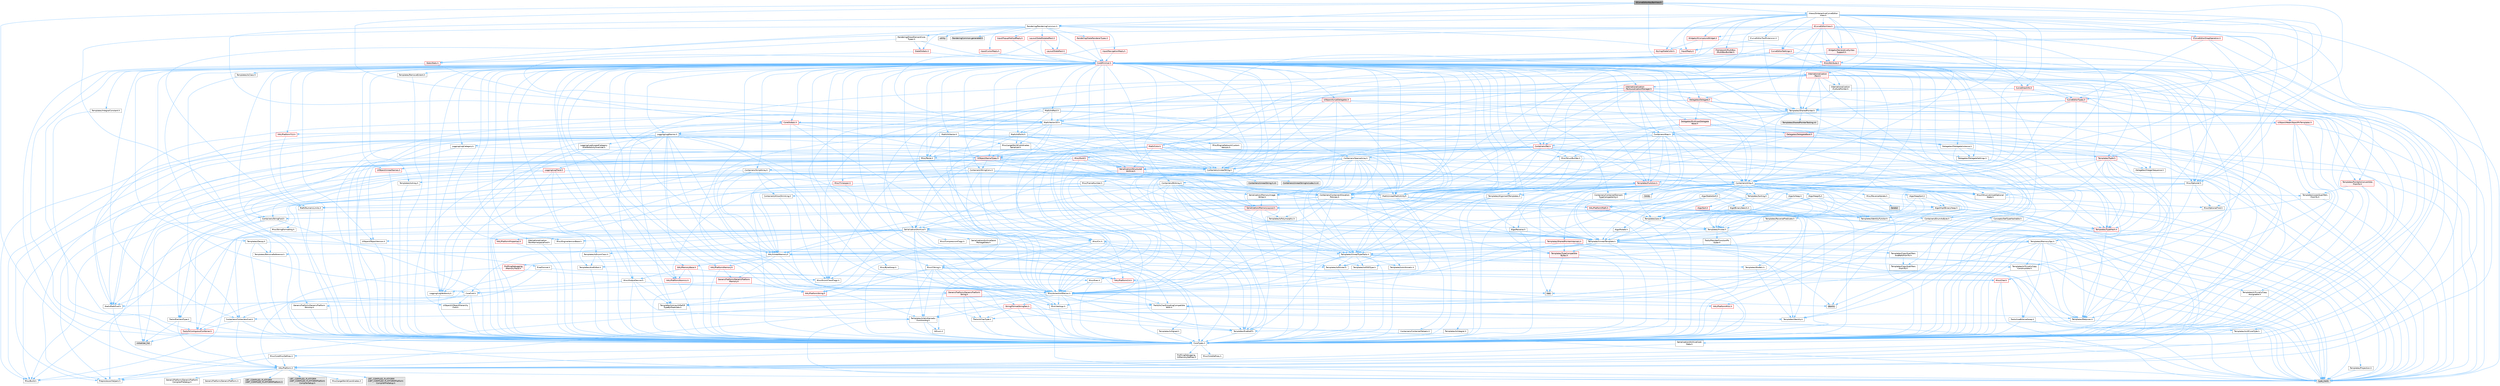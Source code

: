 digraph "SCurveEditorKeyBarView.h"
{
 // INTERACTIVE_SVG=YES
 // LATEX_PDF_SIZE
  bgcolor="transparent";
  edge [fontname=Helvetica,fontsize=10,labelfontname=Helvetica,labelfontsize=10];
  node [fontname=Helvetica,fontsize=10,shape=box,height=0.2,width=0.4];
  Node1 [id="Node000001",label="SCurveEditorKeyBarView.h",height=0.2,width=0.4,color="gray40", fillcolor="grey60", style="filled", fontcolor="black",tooltip=" "];
  Node1 -> Node2 [id="edge1_Node000001_Node000002",color="steelblue1",style="solid",tooltip=" "];
  Node2 [id="Node000002",label="Containers/Array.h",height=0.2,width=0.4,color="grey40", fillcolor="white", style="filled",URL="$df/dd0/Array_8h.html",tooltip=" "];
  Node2 -> Node3 [id="edge2_Node000002_Node000003",color="steelblue1",style="solid",tooltip=" "];
  Node3 [id="Node000003",label="CoreTypes.h",height=0.2,width=0.4,color="grey40", fillcolor="white", style="filled",URL="$dc/dec/CoreTypes_8h.html",tooltip=" "];
  Node3 -> Node4 [id="edge3_Node000003_Node000004",color="steelblue1",style="solid",tooltip=" "];
  Node4 [id="Node000004",label="HAL/Platform.h",height=0.2,width=0.4,color="grey40", fillcolor="white", style="filled",URL="$d9/dd0/Platform_8h.html",tooltip=" "];
  Node4 -> Node5 [id="edge4_Node000004_Node000005",color="steelblue1",style="solid",tooltip=" "];
  Node5 [id="Node000005",label="Misc/Build.h",height=0.2,width=0.4,color="grey40", fillcolor="white", style="filled",URL="$d3/dbb/Build_8h.html",tooltip=" "];
  Node4 -> Node6 [id="edge5_Node000004_Node000006",color="steelblue1",style="solid",tooltip=" "];
  Node6 [id="Node000006",label="Misc/LargeWorldCoordinates.h",height=0.2,width=0.4,color="grey40", fillcolor="white", style="filled",URL="$d2/dcb/LargeWorldCoordinates_8h.html",tooltip=" "];
  Node4 -> Node7 [id="edge6_Node000004_Node000007",color="steelblue1",style="solid",tooltip=" "];
  Node7 [id="Node000007",label="type_traits",height=0.2,width=0.4,color="grey60", fillcolor="#E0E0E0", style="filled",tooltip=" "];
  Node4 -> Node8 [id="edge7_Node000004_Node000008",color="steelblue1",style="solid",tooltip=" "];
  Node8 [id="Node000008",label="PreprocessorHelpers.h",height=0.2,width=0.4,color="grey40", fillcolor="white", style="filled",URL="$db/ddb/PreprocessorHelpers_8h.html",tooltip=" "];
  Node4 -> Node9 [id="edge8_Node000004_Node000009",color="steelblue1",style="solid",tooltip=" "];
  Node9 [id="Node000009",label="UBT_COMPILED_PLATFORM\l/UBT_COMPILED_PLATFORMPlatform\lCompilerPreSetup.h",height=0.2,width=0.4,color="grey60", fillcolor="#E0E0E0", style="filled",tooltip=" "];
  Node4 -> Node10 [id="edge9_Node000004_Node000010",color="steelblue1",style="solid",tooltip=" "];
  Node10 [id="Node000010",label="GenericPlatform/GenericPlatform\lCompilerPreSetup.h",height=0.2,width=0.4,color="grey40", fillcolor="white", style="filled",URL="$d9/dc8/GenericPlatformCompilerPreSetup_8h.html",tooltip=" "];
  Node4 -> Node11 [id="edge10_Node000004_Node000011",color="steelblue1",style="solid",tooltip=" "];
  Node11 [id="Node000011",label="GenericPlatform/GenericPlatform.h",height=0.2,width=0.4,color="grey40", fillcolor="white", style="filled",URL="$d6/d84/GenericPlatform_8h.html",tooltip=" "];
  Node4 -> Node12 [id="edge11_Node000004_Node000012",color="steelblue1",style="solid",tooltip=" "];
  Node12 [id="Node000012",label="UBT_COMPILED_PLATFORM\l/UBT_COMPILED_PLATFORMPlatform.h",height=0.2,width=0.4,color="grey60", fillcolor="#E0E0E0", style="filled",tooltip=" "];
  Node4 -> Node13 [id="edge12_Node000004_Node000013",color="steelblue1",style="solid",tooltip=" "];
  Node13 [id="Node000013",label="UBT_COMPILED_PLATFORM\l/UBT_COMPILED_PLATFORMPlatform\lCompilerSetup.h",height=0.2,width=0.4,color="grey60", fillcolor="#E0E0E0", style="filled",tooltip=" "];
  Node3 -> Node14 [id="edge13_Node000003_Node000014",color="steelblue1",style="solid",tooltip=" "];
  Node14 [id="Node000014",label="ProfilingDebugging\l/UMemoryDefines.h",height=0.2,width=0.4,color="grey40", fillcolor="white", style="filled",URL="$d2/da2/UMemoryDefines_8h.html",tooltip=" "];
  Node3 -> Node15 [id="edge14_Node000003_Node000015",color="steelblue1",style="solid",tooltip=" "];
  Node15 [id="Node000015",label="Misc/CoreMiscDefines.h",height=0.2,width=0.4,color="grey40", fillcolor="white", style="filled",URL="$da/d38/CoreMiscDefines_8h.html",tooltip=" "];
  Node15 -> Node4 [id="edge15_Node000015_Node000004",color="steelblue1",style="solid",tooltip=" "];
  Node15 -> Node8 [id="edge16_Node000015_Node000008",color="steelblue1",style="solid",tooltip=" "];
  Node3 -> Node16 [id="edge17_Node000003_Node000016",color="steelblue1",style="solid",tooltip=" "];
  Node16 [id="Node000016",label="Misc/CoreDefines.h",height=0.2,width=0.4,color="grey40", fillcolor="white", style="filled",URL="$d3/dd2/CoreDefines_8h.html",tooltip=" "];
  Node2 -> Node17 [id="edge18_Node000002_Node000017",color="steelblue1",style="solid",tooltip=" "];
  Node17 [id="Node000017",label="Misc/AssertionMacros.h",height=0.2,width=0.4,color="grey40", fillcolor="white", style="filled",URL="$d0/dfa/AssertionMacros_8h.html",tooltip=" "];
  Node17 -> Node3 [id="edge19_Node000017_Node000003",color="steelblue1",style="solid",tooltip=" "];
  Node17 -> Node4 [id="edge20_Node000017_Node000004",color="steelblue1",style="solid",tooltip=" "];
  Node17 -> Node18 [id="edge21_Node000017_Node000018",color="steelblue1",style="solid",tooltip=" "];
  Node18 [id="Node000018",label="HAL/PlatformMisc.h",height=0.2,width=0.4,color="red", fillcolor="#FFF0F0", style="filled",URL="$d0/df5/PlatformMisc_8h.html",tooltip=" "];
  Node18 -> Node3 [id="edge22_Node000018_Node000003",color="steelblue1",style="solid",tooltip=" "];
  Node17 -> Node8 [id="edge23_Node000017_Node000008",color="steelblue1",style="solid",tooltip=" "];
  Node17 -> Node54 [id="edge24_Node000017_Node000054",color="steelblue1",style="solid",tooltip=" "];
  Node54 [id="Node000054",label="Templates/EnableIf.h",height=0.2,width=0.4,color="grey40", fillcolor="white", style="filled",URL="$d7/d60/EnableIf_8h.html",tooltip=" "];
  Node54 -> Node3 [id="edge25_Node000054_Node000003",color="steelblue1",style="solid",tooltip=" "];
  Node17 -> Node55 [id="edge26_Node000017_Node000055",color="steelblue1",style="solid",tooltip=" "];
  Node55 [id="Node000055",label="Templates/IsArrayOrRefOf\lTypeByPredicate.h",height=0.2,width=0.4,color="grey40", fillcolor="white", style="filled",URL="$d6/da1/IsArrayOrRefOfTypeByPredicate_8h.html",tooltip=" "];
  Node55 -> Node3 [id="edge27_Node000055_Node000003",color="steelblue1",style="solid",tooltip=" "];
  Node17 -> Node56 [id="edge28_Node000017_Node000056",color="steelblue1",style="solid",tooltip=" "];
  Node56 [id="Node000056",label="Templates/IsValidVariadic\lFunctionArg.h",height=0.2,width=0.4,color="grey40", fillcolor="white", style="filled",URL="$d0/dc8/IsValidVariadicFunctionArg_8h.html",tooltip=" "];
  Node56 -> Node3 [id="edge29_Node000056_Node000003",color="steelblue1",style="solid",tooltip=" "];
  Node56 -> Node57 [id="edge30_Node000056_Node000057",color="steelblue1",style="solid",tooltip=" "];
  Node57 [id="Node000057",label="IsEnum.h",height=0.2,width=0.4,color="grey40", fillcolor="white", style="filled",URL="$d4/de5/IsEnum_8h.html",tooltip=" "];
  Node56 -> Node7 [id="edge31_Node000056_Node000007",color="steelblue1",style="solid",tooltip=" "];
  Node17 -> Node58 [id="edge32_Node000017_Node000058",color="steelblue1",style="solid",tooltip=" "];
  Node58 [id="Node000058",label="Traits/IsCharEncodingCompatible\lWith.h",height=0.2,width=0.4,color="grey40", fillcolor="white", style="filled",URL="$df/dd1/IsCharEncodingCompatibleWith_8h.html",tooltip=" "];
  Node58 -> Node7 [id="edge33_Node000058_Node000007",color="steelblue1",style="solid",tooltip=" "];
  Node58 -> Node59 [id="edge34_Node000058_Node000059",color="steelblue1",style="solid",tooltip=" "];
  Node59 [id="Node000059",label="Traits/IsCharType.h",height=0.2,width=0.4,color="grey40", fillcolor="white", style="filled",URL="$db/d51/IsCharType_8h.html",tooltip=" "];
  Node59 -> Node3 [id="edge35_Node000059_Node000003",color="steelblue1",style="solid",tooltip=" "];
  Node17 -> Node60 [id="edge36_Node000017_Node000060",color="steelblue1",style="solid",tooltip=" "];
  Node60 [id="Node000060",label="Misc/VarArgs.h",height=0.2,width=0.4,color="grey40", fillcolor="white", style="filled",URL="$d5/d6f/VarArgs_8h.html",tooltip=" "];
  Node60 -> Node3 [id="edge37_Node000060_Node000003",color="steelblue1",style="solid",tooltip=" "];
  Node17 -> Node61 [id="edge38_Node000017_Node000061",color="steelblue1",style="solid",tooltip=" "];
  Node61 [id="Node000061",label="String/FormatStringSan.h",height=0.2,width=0.4,color="red", fillcolor="#FFF0F0", style="filled",URL="$d3/d8b/FormatStringSan_8h.html",tooltip=" "];
  Node61 -> Node7 [id="edge39_Node000061_Node000007",color="steelblue1",style="solid",tooltip=" "];
  Node61 -> Node3 [id="edge40_Node000061_Node000003",color="steelblue1",style="solid",tooltip=" "];
  Node61 -> Node62 [id="edge41_Node000061_Node000062",color="steelblue1",style="solid",tooltip=" "];
  Node62 [id="Node000062",label="Templates/Requires.h",height=0.2,width=0.4,color="grey40", fillcolor="white", style="filled",URL="$dc/d96/Requires_8h.html",tooltip=" "];
  Node62 -> Node54 [id="edge42_Node000062_Node000054",color="steelblue1",style="solid",tooltip=" "];
  Node62 -> Node7 [id="edge43_Node000062_Node000007",color="steelblue1",style="solid",tooltip=" "];
  Node61 -> Node63 [id="edge44_Node000061_Node000063",color="steelblue1",style="solid",tooltip=" "];
  Node63 [id="Node000063",label="Templates/Identity.h",height=0.2,width=0.4,color="grey40", fillcolor="white", style="filled",URL="$d0/dd5/Identity_8h.html",tooltip=" "];
  Node61 -> Node56 [id="edge45_Node000061_Node000056",color="steelblue1",style="solid",tooltip=" "];
  Node61 -> Node59 [id="edge46_Node000061_Node000059",color="steelblue1",style="solid",tooltip=" "];
  Node61 -> Node26 [id="edge47_Node000061_Node000026",color="steelblue1",style="solid",tooltip=" "];
  Node26 [id="Node000026",label="Containers/ContainersFwd.h",height=0.2,width=0.4,color="grey40", fillcolor="white", style="filled",URL="$d4/d0a/ContainersFwd_8h.html",tooltip=" "];
  Node26 -> Node4 [id="edge48_Node000026_Node000004",color="steelblue1",style="solid",tooltip=" "];
  Node26 -> Node3 [id="edge49_Node000026_Node000003",color="steelblue1",style="solid",tooltip=" "];
  Node26 -> Node23 [id="edge50_Node000026_Node000023",color="steelblue1",style="solid",tooltip=" "];
  Node23 [id="Node000023",label="Traits/IsContiguousContainer.h",height=0.2,width=0.4,color="red", fillcolor="#FFF0F0", style="filled",URL="$d5/d3c/IsContiguousContainer_8h.html",tooltip=" "];
  Node23 -> Node3 [id="edge51_Node000023_Node000003",color="steelblue1",style="solid",tooltip=" "];
  Node23 -> Node22 [id="edge52_Node000023_Node000022",color="steelblue1",style="solid",tooltip=" "];
  Node22 [id="Node000022",label="initializer_list",height=0.2,width=0.4,color="grey60", fillcolor="#E0E0E0", style="filled",tooltip=" "];
  Node17 -> Node67 [id="edge53_Node000017_Node000067",color="steelblue1",style="solid",tooltip=" "];
  Node67 [id="Node000067",label="atomic",height=0.2,width=0.4,color="grey60", fillcolor="#E0E0E0", style="filled",tooltip=" "];
  Node2 -> Node68 [id="edge54_Node000002_Node000068",color="steelblue1",style="solid",tooltip=" "];
  Node68 [id="Node000068",label="Misc/IntrusiveUnsetOptional\lState.h",height=0.2,width=0.4,color="grey40", fillcolor="white", style="filled",URL="$d2/d0a/IntrusiveUnsetOptionalState_8h.html",tooltip=" "];
  Node68 -> Node69 [id="edge55_Node000068_Node000069",color="steelblue1",style="solid",tooltip=" "];
  Node69 [id="Node000069",label="Misc/OptionalFwd.h",height=0.2,width=0.4,color="grey40", fillcolor="white", style="filled",URL="$dc/d50/OptionalFwd_8h.html",tooltip=" "];
  Node2 -> Node70 [id="edge56_Node000002_Node000070",color="steelblue1",style="solid",tooltip=" "];
  Node70 [id="Node000070",label="Misc/ReverseIterate.h",height=0.2,width=0.4,color="grey40", fillcolor="white", style="filled",URL="$db/de3/ReverseIterate_8h.html",tooltip=" "];
  Node70 -> Node4 [id="edge57_Node000070_Node000004",color="steelblue1",style="solid",tooltip=" "];
  Node70 -> Node71 [id="edge58_Node000070_Node000071",color="steelblue1",style="solid",tooltip=" "];
  Node71 [id="Node000071",label="iterator",height=0.2,width=0.4,color="grey60", fillcolor="#E0E0E0", style="filled",tooltip=" "];
  Node2 -> Node72 [id="edge59_Node000002_Node000072",color="steelblue1",style="solid",tooltip=" "];
  Node72 [id="Node000072",label="HAL/UnrealMemory.h",height=0.2,width=0.4,color="grey40", fillcolor="white", style="filled",URL="$d9/d96/UnrealMemory_8h.html",tooltip=" "];
  Node72 -> Node3 [id="edge60_Node000072_Node000003",color="steelblue1",style="solid",tooltip=" "];
  Node72 -> Node73 [id="edge61_Node000072_Node000073",color="steelblue1",style="solid",tooltip=" "];
  Node73 [id="Node000073",label="GenericPlatform/GenericPlatform\lMemory.h",height=0.2,width=0.4,color="red", fillcolor="#FFF0F0", style="filled",URL="$dd/d22/GenericPlatformMemory_8h.html",tooltip=" "];
  Node73 -> Node25 [id="edge62_Node000073_Node000025",color="steelblue1",style="solid",tooltip=" "];
  Node25 [id="Node000025",label="CoreFwd.h",height=0.2,width=0.4,color="grey40", fillcolor="white", style="filled",URL="$d1/d1e/CoreFwd_8h.html",tooltip=" "];
  Node25 -> Node3 [id="edge63_Node000025_Node000003",color="steelblue1",style="solid",tooltip=" "];
  Node25 -> Node26 [id="edge64_Node000025_Node000026",color="steelblue1",style="solid",tooltip=" "];
  Node25 -> Node27 [id="edge65_Node000025_Node000027",color="steelblue1",style="solid",tooltip=" "];
  Node27 [id="Node000027",label="Math/MathFwd.h",height=0.2,width=0.4,color="grey40", fillcolor="white", style="filled",URL="$d2/d10/MathFwd_8h.html",tooltip=" "];
  Node27 -> Node4 [id="edge66_Node000027_Node000004",color="steelblue1",style="solid",tooltip=" "];
  Node25 -> Node28 [id="edge67_Node000025_Node000028",color="steelblue1",style="solid",tooltip=" "];
  Node28 [id="Node000028",label="UObject/UObjectHierarchy\lFwd.h",height=0.2,width=0.4,color="grey40", fillcolor="white", style="filled",URL="$d3/d13/UObjectHierarchyFwd_8h.html",tooltip=" "];
  Node73 -> Node3 [id="edge68_Node000073_Node000003",color="steelblue1",style="solid",tooltip=" "];
  Node73 -> Node74 [id="edge69_Node000073_Node000074",color="steelblue1",style="solid",tooltip=" "];
  Node74 [id="Node000074",label="HAL/PlatformString.h",height=0.2,width=0.4,color="red", fillcolor="#FFF0F0", style="filled",URL="$db/db5/PlatformString_8h.html",tooltip=" "];
  Node74 -> Node3 [id="edge70_Node000074_Node000003",color="steelblue1",style="solid",tooltip=" "];
  Node72 -> Node76 [id="edge71_Node000072_Node000076",color="steelblue1",style="solid",tooltip=" "];
  Node76 [id="Node000076",label="HAL/MemoryBase.h",height=0.2,width=0.4,color="red", fillcolor="#FFF0F0", style="filled",URL="$d6/d9f/MemoryBase_8h.html",tooltip=" "];
  Node76 -> Node3 [id="edge72_Node000076_Node000003",color="steelblue1",style="solid",tooltip=" "];
  Node76 -> Node47 [id="edge73_Node000076_Node000047",color="steelblue1",style="solid",tooltip=" "];
  Node47 [id="Node000047",label="HAL/PlatformAtomics.h",height=0.2,width=0.4,color="red", fillcolor="#FFF0F0", style="filled",URL="$d3/d36/PlatformAtomics_8h.html",tooltip=" "];
  Node47 -> Node3 [id="edge74_Node000047_Node000003",color="steelblue1",style="solid",tooltip=" "];
  Node76 -> Node30 [id="edge75_Node000076_Node000030",color="steelblue1",style="solid",tooltip=" "];
  Node30 [id="Node000030",label="HAL/PlatformCrt.h",height=0.2,width=0.4,color="red", fillcolor="#FFF0F0", style="filled",URL="$d8/d75/PlatformCrt_8h.html",tooltip=" "];
  Node30 -> Node31 [id="edge76_Node000030_Node000031",color="steelblue1",style="solid",tooltip=" "];
  Node31 [id="Node000031",label="new",height=0.2,width=0.4,color="grey60", fillcolor="#E0E0E0", style="filled",tooltip=" "];
  Node76 -> Node77 [id="edge77_Node000076_Node000077",color="steelblue1",style="solid",tooltip=" "];
  Node77 [id="Node000077",label="Misc/Exec.h",height=0.2,width=0.4,color="grey40", fillcolor="white", style="filled",URL="$de/ddb/Exec_8h.html",tooltip=" "];
  Node77 -> Node3 [id="edge78_Node000077_Node000003",color="steelblue1",style="solid",tooltip=" "];
  Node77 -> Node17 [id="edge79_Node000077_Node000017",color="steelblue1",style="solid",tooltip=" "];
  Node76 -> Node78 [id="edge80_Node000076_Node000078",color="steelblue1",style="solid",tooltip=" "];
  Node78 [id="Node000078",label="Misc/OutputDevice.h",height=0.2,width=0.4,color="grey40", fillcolor="white", style="filled",URL="$d7/d32/OutputDevice_8h.html",tooltip=" "];
  Node78 -> Node25 [id="edge81_Node000078_Node000025",color="steelblue1",style="solid",tooltip=" "];
  Node78 -> Node3 [id="edge82_Node000078_Node000003",color="steelblue1",style="solid",tooltip=" "];
  Node78 -> Node79 [id="edge83_Node000078_Node000079",color="steelblue1",style="solid",tooltip=" "];
  Node79 [id="Node000079",label="Logging/LogVerbosity.h",height=0.2,width=0.4,color="grey40", fillcolor="white", style="filled",URL="$d2/d8f/LogVerbosity_8h.html",tooltip=" "];
  Node79 -> Node3 [id="edge84_Node000079_Node000003",color="steelblue1",style="solid",tooltip=" "];
  Node78 -> Node60 [id="edge85_Node000078_Node000060",color="steelblue1",style="solid",tooltip=" "];
  Node78 -> Node55 [id="edge86_Node000078_Node000055",color="steelblue1",style="solid",tooltip=" "];
  Node78 -> Node56 [id="edge87_Node000078_Node000056",color="steelblue1",style="solid",tooltip=" "];
  Node78 -> Node58 [id="edge88_Node000078_Node000058",color="steelblue1",style="solid",tooltip=" "];
  Node72 -> Node89 [id="edge89_Node000072_Node000089",color="steelblue1",style="solid",tooltip=" "];
  Node89 [id="Node000089",label="HAL/PlatformMemory.h",height=0.2,width=0.4,color="red", fillcolor="#FFF0F0", style="filled",URL="$de/d68/PlatformMemory_8h.html",tooltip=" "];
  Node89 -> Node3 [id="edge90_Node000089_Node000003",color="steelblue1",style="solid",tooltip=" "];
  Node89 -> Node73 [id="edge91_Node000089_Node000073",color="steelblue1",style="solid",tooltip=" "];
  Node72 -> Node91 [id="edge92_Node000072_Node000091",color="steelblue1",style="solid",tooltip=" "];
  Node91 [id="Node000091",label="ProfilingDebugging\l/MemoryTrace.h",height=0.2,width=0.4,color="red", fillcolor="#FFF0F0", style="filled",URL="$da/dd7/MemoryTrace_8h.html",tooltip=" "];
  Node91 -> Node4 [id="edge93_Node000091_Node000004",color="steelblue1",style="solid",tooltip=" "];
  Node91 -> Node42 [id="edge94_Node000091_Node000042",color="steelblue1",style="solid",tooltip=" "];
  Node42 [id="Node000042",label="Misc/EnumClassFlags.h",height=0.2,width=0.4,color="grey40", fillcolor="white", style="filled",URL="$d8/de7/EnumClassFlags_8h.html",tooltip=" "];
  Node72 -> Node92 [id="edge95_Node000072_Node000092",color="steelblue1",style="solid",tooltip=" "];
  Node92 [id="Node000092",label="Templates/IsPointer.h",height=0.2,width=0.4,color="grey40", fillcolor="white", style="filled",URL="$d7/d05/IsPointer_8h.html",tooltip=" "];
  Node92 -> Node3 [id="edge96_Node000092_Node000003",color="steelblue1",style="solid",tooltip=" "];
  Node2 -> Node93 [id="edge97_Node000002_Node000093",color="steelblue1",style="solid",tooltip=" "];
  Node93 [id="Node000093",label="Templates/UnrealTypeTraits.h",height=0.2,width=0.4,color="grey40", fillcolor="white", style="filled",URL="$d2/d2d/UnrealTypeTraits_8h.html",tooltip=" "];
  Node93 -> Node3 [id="edge98_Node000093_Node000003",color="steelblue1",style="solid",tooltip=" "];
  Node93 -> Node92 [id="edge99_Node000093_Node000092",color="steelblue1",style="solid",tooltip=" "];
  Node93 -> Node17 [id="edge100_Node000093_Node000017",color="steelblue1",style="solid",tooltip=" "];
  Node93 -> Node85 [id="edge101_Node000093_Node000085",color="steelblue1",style="solid",tooltip=" "];
  Node85 [id="Node000085",label="Templates/AndOrNot.h",height=0.2,width=0.4,color="grey40", fillcolor="white", style="filled",URL="$db/d0a/AndOrNot_8h.html",tooltip=" "];
  Node85 -> Node3 [id="edge102_Node000085_Node000003",color="steelblue1",style="solid",tooltip=" "];
  Node93 -> Node54 [id="edge103_Node000093_Node000054",color="steelblue1",style="solid",tooltip=" "];
  Node93 -> Node94 [id="edge104_Node000093_Node000094",color="steelblue1",style="solid",tooltip=" "];
  Node94 [id="Node000094",label="Templates/IsArithmetic.h",height=0.2,width=0.4,color="grey40", fillcolor="white", style="filled",URL="$d2/d5d/IsArithmetic_8h.html",tooltip=" "];
  Node94 -> Node3 [id="edge105_Node000094_Node000003",color="steelblue1",style="solid",tooltip=" "];
  Node93 -> Node57 [id="edge106_Node000093_Node000057",color="steelblue1",style="solid",tooltip=" "];
  Node93 -> Node95 [id="edge107_Node000093_Node000095",color="steelblue1",style="solid",tooltip=" "];
  Node95 [id="Node000095",label="Templates/Models.h",height=0.2,width=0.4,color="grey40", fillcolor="white", style="filled",URL="$d3/d0c/Models_8h.html",tooltip=" "];
  Node95 -> Node63 [id="edge108_Node000095_Node000063",color="steelblue1",style="solid",tooltip=" "];
  Node93 -> Node96 [id="edge109_Node000093_Node000096",color="steelblue1",style="solid",tooltip=" "];
  Node96 [id="Node000096",label="Templates/IsPODType.h",height=0.2,width=0.4,color="grey40", fillcolor="white", style="filled",URL="$d7/db1/IsPODType_8h.html",tooltip=" "];
  Node96 -> Node3 [id="edge110_Node000096_Node000003",color="steelblue1",style="solid",tooltip=" "];
  Node93 -> Node97 [id="edge111_Node000093_Node000097",color="steelblue1",style="solid",tooltip=" "];
  Node97 [id="Node000097",label="Templates/IsUECoreType.h",height=0.2,width=0.4,color="grey40", fillcolor="white", style="filled",URL="$d1/db8/IsUECoreType_8h.html",tooltip=" "];
  Node97 -> Node3 [id="edge112_Node000097_Node000003",color="steelblue1",style="solid",tooltip=" "];
  Node97 -> Node7 [id="edge113_Node000097_Node000007",color="steelblue1",style="solid",tooltip=" "];
  Node93 -> Node86 [id="edge114_Node000093_Node000086",color="steelblue1",style="solid",tooltip=" "];
  Node86 [id="Node000086",label="Templates/IsTriviallyCopy\lConstructible.h",height=0.2,width=0.4,color="grey40", fillcolor="white", style="filled",URL="$d3/d78/IsTriviallyCopyConstructible_8h.html",tooltip=" "];
  Node86 -> Node3 [id="edge115_Node000086_Node000003",color="steelblue1",style="solid",tooltip=" "];
  Node86 -> Node7 [id="edge116_Node000086_Node000007",color="steelblue1",style="solid",tooltip=" "];
  Node2 -> Node98 [id="edge117_Node000002_Node000098",color="steelblue1",style="solid",tooltip=" "];
  Node98 [id="Node000098",label="Templates/UnrealTemplate.h",height=0.2,width=0.4,color="grey40", fillcolor="white", style="filled",URL="$d4/d24/UnrealTemplate_8h.html",tooltip=" "];
  Node98 -> Node3 [id="edge118_Node000098_Node000003",color="steelblue1",style="solid",tooltip=" "];
  Node98 -> Node92 [id="edge119_Node000098_Node000092",color="steelblue1",style="solid",tooltip=" "];
  Node98 -> Node72 [id="edge120_Node000098_Node000072",color="steelblue1",style="solid",tooltip=" "];
  Node98 -> Node99 [id="edge121_Node000098_Node000099",color="steelblue1",style="solid",tooltip=" "];
  Node99 [id="Node000099",label="Templates/CopyQualifiers\lAndRefsFromTo.h",height=0.2,width=0.4,color="grey40", fillcolor="white", style="filled",URL="$d3/db3/CopyQualifiersAndRefsFromTo_8h.html",tooltip=" "];
  Node99 -> Node100 [id="edge122_Node000099_Node000100",color="steelblue1",style="solid",tooltip=" "];
  Node100 [id="Node000100",label="Templates/CopyQualifiers\lFromTo.h",height=0.2,width=0.4,color="grey40", fillcolor="white", style="filled",URL="$d5/db4/CopyQualifiersFromTo_8h.html",tooltip=" "];
  Node98 -> Node93 [id="edge123_Node000098_Node000093",color="steelblue1",style="solid",tooltip=" "];
  Node98 -> Node101 [id="edge124_Node000098_Node000101",color="steelblue1",style="solid",tooltip=" "];
  Node101 [id="Node000101",label="Templates/RemoveReference.h",height=0.2,width=0.4,color="grey40", fillcolor="white", style="filled",URL="$da/dbe/RemoveReference_8h.html",tooltip=" "];
  Node101 -> Node3 [id="edge125_Node000101_Node000003",color="steelblue1",style="solid",tooltip=" "];
  Node98 -> Node62 [id="edge126_Node000098_Node000062",color="steelblue1",style="solid",tooltip=" "];
  Node98 -> Node102 [id="edge127_Node000098_Node000102",color="steelblue1",style="solid",tooltip=" "];
  Node102 [id="Node000102",label="Templates/TypeCompatible\lBytes.h",height=0.2,width=0.4,color="red", fillcolor="#FFF0F0", style="filled",URL="$df/d0a/TypeCompatibleBytes_8h.html",tooltip=" "];
  Node102 -> Node3 [id="edge128_Node000102_Node000003",color="steelblue1",style="solid",tooltip=" "];
  Node102 -> Node31 [id="edge129_Node000102_Node000031",color="steelblue1",style="solid",tooltip=" "];
  Node102 -> Node7 [id="edge130_Node000102_Node000007",color="steelblue1",style="solid",tooltip=" "];
  Node98 -> Node63 [id="edge131_Node000098_Node000063",color="steelblue1",style="solid",tooltip=" "];
  Node98 -> Node23 [id="edge132_Node000098_Node000023",color="steelblue1",style="solid",tooltip=" "];
  Node98 -> Node103 [id="edge133_Node000098_Node000103",color="steelblue1",style="solid",tooltip=" "];
  Node103 [id="Node000103",label="Traits/UseBitwiseSwap.h",height=0.2,width=0.4,color="grey40", fillcolor="white", style="filled",URL="$db/df3/UseBitwiseSwap_8h.html",tooltip=" "];
  Node103 -> Node3 [id="edge134_Node000103_Node000003",color="steelblue1",style="solid",tooltip=" "];
  Node103 -> Node7 [id="edge135_Node000103_Node000007",color="steelblue1",style="solid",tooltip=" "];
  Node98 -> Node7 [id="edge136_Node000098_Node000007",color="steelblue1",style="solid",tooltip=" "];
  Node2 -> Node104 [id="edge137_Node000002_Node000104",color="steelblue1",style="solid",tooltip=" "];
  Node104 [id="Node000104",label="Containers/AllowShrinking.h",height=0.2,width=0.4,color="grey40", fillcolor="white", style="filled",URL="$d7/d1a/AllowShrinking_8h.html",tooltip=" "];
  Node104 -> Node3 [id="edge138_Node000104_Node000003",color="steelblue1",style="solid",tooltip=" "];
  Node2 -> Node105 [id="edge139_Node000002_Node000105",color="steelblue1",style="solid",tooltip=" "];
  Node105 [id="Node000105",label="Containers/ContainerAllocation\lPolicies.h",height=0.2,width=0.4,color="grey40", fillcolor="white", style="filled",URL="$d7/dff/ContainerAllocationPolicies_8h.html",tooltip=" "];
  Node105 -> Node3 [id="edge140_Node000105_Node000003",color="steelblue1",style="solid",tooltip=" "];
  Node105 -> Node106 [id="edge141_Node000105_Node000106",color="steelblue1",style="solid",tooltip=" "];
  Node106 [id="Node000106",label="Containers/ContainerHelpers.h",height=0.2,width=0.4,color="grey40", fillcolor="white", style="filled",URL="$d7/d33/ContainerHelpers_8h.html",tooltip=" "];
  Node106 -> Node3 [id="edge142_Node000106_Node000003",color="steelblue1",style="solid",tooltip=" "];
  Node105 -> Node105 [id="edge143_Node000105_Node000105",color="steelblue1",style="solid",tooltip=" "];
  Node105 -> Node107 [id="edge144_Node000105_Node000107",color="steelblue1",style="solid",tooltip=" "];
  Node107 [id="Node000107",label="HAL/PlatformMath.h",height=0.2,width=0.4,color="red", fillcolor="#FFF0F0", style="filled",URL="$dc/d53/PlatformMath_8h.html",tooltip=" "];
  Node107 -> Node3 [id="edge145_Node000107_Node000003",color="steelblue1",style="solid",tooltip=" "];
  Node105 -> Node72 [id="edge146_Node000105_Node000072",color="steelblue1",style="solid",tooltip=" "];
  Node105 -> Node40 [id="edge147_Node000105_Node000040",color="steelblue1",style="solid",tooltip=" "];
  Node40 [id="Node000040",label="Math/NumericLimits.h",height=0.2,width=0.4,color="grey40", fillcolor="white", style="filled",URL="$df/d1b/NumericLimits_8h.html",tooltip=" "];
  Node40 -> Node3 [id="edge148_Node000040_Node000003",color="steelblue1",style="solid",tooltip=" "];
  Node105 -> Node17 [id="edge149_Node000105_Node000017",color="steelblue1",style="solid",tooltip=" "];
  Node105 -> Node115 [id="edge150_Node000105_Node000115",color="steelblue1",style="solid",tooltip=" "];
  Node115 [id="Node000115",label="Templates/IsPolymorphic.h",height=0.2,width=0.4,color="grey40", fillcolor="white", style="filled",URL="$dc/d20/IsPolymorphic_8h.html",tooltip=" "];
  Node105 -> Node116 [id="edge151_Node000105_Node000116",color="steelblue1",style="solid",tooltip=" "];
  Node116 [id="Node000116",label="Templates/MemoryOps.h",height=0.2,width=0.4,color="grey40", fillcolor="white", style="filled",URL="$db/dea/MemoryOps_8h.html",tooltip=" "];
  Node116 -> Node3 [id="edge152_Node000116_Node000003",color="steelblue1",style="solid",tooltip=" "];
  Node116 -> Node72 [id="edge153_Node000116_Node000072",color="steelblue1",style="solid",tooltip=" "];
  Node116 -> Node87 [id="edge154_Node000116_Node000087",color="steelblue1",style="solid",tooltip=" "];
  Node87 [id="Node000087",label="Templates/IsTriviallyCopy\lAssignable.h",height=0.2,width=0.4,color="grey40", fillcolor="white", style="filled",URL="$d2/df2/IsTriviallyCopyAssignable_8h.html",tooltip=" "];
  Node87 -> Node3 [id="edge155_Node000087_Node000003",color="steelblue1",style="solid",tooltip=" "];
  Node87 -> Node7 [id="edge156_Node000087_Node000007",color="steelblue1",style="solid",tooltip=" "];
  Node116 -> Node86 [id="edge157_Node000116_Node000086",color="steelblue1",style="solid",tooltip=" "];
  Node116 -> Node62 [id="edge158_Node000116_Node000062",color="steelblue1",style="solid",tooltip=" "];
  Node116 -> Node93 [id="edge159_Node000116_Node000093",color="steelblue1",style="solid",tooltip=" "];
  Node116 -> Node103 [id="edge160_Node000116_Node000103",color="steelblue1",style="solid",tooltip=" "];
  Node116 -> Node31 [id="edge161_Node000116_Node000031",color="steelblue1",style="solid",tooltip=" "];
  Node116 -> Node7 [id="edge162_Node000116_Node000007",color="steelblue1",style="solid",tooltip=" "];
  Node105 -> Node102 [id="edge163_Node000105_Node000102",color="steelblue1",style="solid",tooltip=" "];
  Node105 -> Node7 [id="edge164_Node000105_Node000007",color="steelblue1",style="solid",tooltip=" "];
  Node2 -> Node117 [id="edge165_Node000002_Node000117",color="steelblue1",style="solid",tooltip=" "];
  Node117 [id="Node000117",label="Containers/ContainerElement\lTypeCompatibility.h",height=0.2,width=0.4,color="grey40", fillcolor="white", style="filled",URL="$df/ddf/ContainerElementTypeCompatibility_8h.html",tooltip=" "];
  Node117 -> Node3 [id="edge166_Node000117_Node000003",color="steelblue1",style="solid",tooltip=" "];
  Node117 -> Node93 [id="edge167_Node000117_Node000093",color="steelblue1",style="solid",tooltip=" "];
  Node2 -> Node118 [id="edge168_Node000002_Node000118",color="steelblue1",style="solid",tooltip=" "];
  Node118 [id="Node000118",label="Serialization/Archive.h",height=0.2,width=0.4,color="grey40", fillcolor="white", style="filled",URL="$d7/d3b/Archive_8h.html",tooltip=" "];
  Node118 -> Node25 [id="edge169_Node000118_Node000025",color="steelblue1",style="solid",tooltip=" "];
  Node118 -> Node3 [id="edge170_Node000118_Node000003",color="steelblue1",style="solid",tooltip=" "];
  Node118 -> Node119 [id="edge171_Node000118_Node000119",color="steelblue1",style="solid",tooltip=" "];
  Node119 [id="Node000119",label="HAL/PlatformProperties.h",height=0.2,width=0.4,color="red", fillcolor="#FFF0F0", style="filled",URL="$d9/db0/PlatformProperties_8h.html",tooltip=" "];
  Node119 -> Node3 [id="edge172_Node000119_Node000003",color="steelblue1",style="solid",tooltip=" "];
  Node118 -> Node122 [id="edge173_Node000118_Node000122",color="steelblue1",style="solid",tooltip=" "];
  Node122 [id="Node000122",label="Internationalization\l/TextNamespaceFwd.h",height=0.2,width=0.4,color="grey40", fillcolor="white", style="filled",URL="$d8/d97/TextNamespaceFwd_8h.html",tooltip=" "];
  Node122 -> Node3 [id="edge174_Node000122_Node000003",color="steelblue1",style="solid",tooltip=" "];
  Node118 -> Node27 [id="edge175_Node000118_Node000027",color="steelblue1",style="solid",tooltip=" "];
  Node118 -> Node17 [id="edge176_Node000118_Node000017",color="steelblue1",style="solid",tooltip=" "];
  Node118 -> Node5 [id="edge177_Node000118_Node000005",color="steelblue1",style="solid",tooltip=" "];
  Node118 -> Node41 [id="edge178_Node000118_Node000041",color="steelblue1",style="solid",tooltip=" "];
  Node41 [id="Node000041",label="Misc/CompressionFlags.h",height=0.2,width=0.4,color="grey40", fillcolor="white", style="filled",URL="$d9/d76/CompressionFlags_8h.html",tooltip=" "];
  Node118 -> Node123 [id="edge179_Node000118_Node000123",color="steelblue1",style="solid",tooltip=" "];
  Node123 [id="Node000123",label="Misc/EngineVersionBase.h",height=0.2,width=0.4,color="grey40", fillcolor="white", style="filled",URL="$d5/d2b/EngineVersionBase_8h.html",tooltip=" "];
  Node123 -> Node3 [id="edge180_Node000123_Node000003",color="steelblue1",style="solid",tooltip=" "];
  Node118 -> Node60 [id="edge181_Node000118_Node000060",color="steelblue1",style="solid",tooltip=" "];
  Node118 -> Node124 [id="edge182_Node000118_Node000124",color="steelblue1",style="solid",tooltip=" "];
  Node124 [id="Node000124",label="Serialization/ArchiveCook\lData.h",height=0.2,width=0.4,color="grey40", fillcolor="white", style="filled",URL="$dc/db6/ArchiveCookData_8h.html",tooltip=" "];
  Node124 -> Node4 [id="edge183_Node000124_Node000004",color="steelblue1",style="solid",tooltip=" "];
  Node118 -> Node125 [id="edge184_Node000118_Node000125",color="steelblue1",style="solid",tooltip=" "];
  Node125 [id="Node000125",label="Serialization/ArchiveSave\lPackageData.h",height=0.2,width=0.4,color="grey40", fillcolor="white", style="filled",URL="$d1/d37/ArchiveSavePackageData_8h.html",tooltip=" "];
  Node118 -> Node54 [id="edge185_Node000118_Node000054",color="steelblue1",style="solid",tooltip=" "];
  Node118 -> Node55 [id="edge186_Node000118_Node000055",color="steelblue1",style="solid",tooltip=" "];
  Node118 -> Node126 [id="edge187_Node000118_Node000126",color="steelblue1",style="solid",tooltip=" "];
  Node126 [id="Node000126",label="Templates/IsEnumClass.h",height=0.2,width=0.4,color="grey40", fillcolor="white", style="filled",URL="$d7/d15/IsEnumClass_8h.html",tooltip=" "];
  Node126 -> Node3 [id="edge188_Node000126_Node000003",color="steelblue1",style="solid",tooltip=" "];
  Node126 -> Node85 [id="edge189_Node000126_Node000085",color="steelblue1",style="solid",tooltip=" "];
  Node118 -> Node112 [id="edge190_Node000118_Node000112",color="steelblue1",style="solid",tooltip=" "];
  Node112 [id="Node000112",label="Templates/IsSigned.h",height=0.2,width=0.4,color="grey40", fillcolor="white", style="filled",URL="$d8/dd8/IsSigned_8h.html",tooltip=" "];
  Node112 -> Node3 [id="edge191_Node000112_Node000003",color="steelblue1",style="solid",tooltip=" "];
  Node118 -> Node56 [id="edge192_Node000118_Node000056",color="steelblue1",style="solid",tooltip=" "];
  Node118 -> Node98 [id="edge193_Node000118_Node000098",color="steelblue1",style="solid",tooltip=" "];
  Node118 -> Node58 [id="edge194_Node000118_Node000058",color="steelblue1",style="solid",tooltip=" "];
  Node118 -> Node127 [id="edge195_Node000118_Node000127",color="steelblue1",style="solid",tooltip=" "];
  Node127 [id="Node000127",label="UObject/ObjectVersion.h",height=0.2,width=0.4,color="grey40", fillcolor="white", style="filled",URL="$da/d63/ObjectVersion_8h.html",tooltip=" "];
  Node127 -> Node3 [id="edge196_Node000127_Node000003",color="steelblue1",style="solid",tooltip=" "];
  Node2 -> Node128 [id="edge197_Node000002_Node000128",color="steelblue1",style="solid",tooltip=" "];
  Node128 [id="Node000128",label="Serialization/MemoryImage\lWriter.h",height=0.2,width=0.4,color="grey40", fillcolor="white", style="filled",URL="$d0/d08/MemoryImageWriter_8h.html",tooltip=" "];
  Node128 -> Node3 [id="edge198_Node000128_Node000003",color="steelblue1",style="solid",tooltip=" "];
  Node128 -> Node129 [id="edge199_Node000128_Node000129",color="steelblue1",style="solid",tooltip=" "];
  Node129 [id="Node000129",label="Serialization/MemoryLayout.h",height=0.2,width=0.4,color="red", fillcolor="#FFF0F0", style="filled",URL="$d7/d66/MemoryLayout_8h.html",tooltip=" "];
  Node129 -> Node132 [id="edge200_Node000129_Node000132",color="steelblue1",style="solid",tooltip=" "];
  Node132 [id="Node000132",label="Containers/EnumAsByte.h",height=0.2,width=0.4,color="grey40", fillcolor="white", style="filled",URL="$d6/d9a/EnumAsByte_8h.html",tooltip=" "];
  Node132 -> Node3 [id="edge201_Node000132_Node000003",color="steelblue1",style="solid",tooltip=" "];
  Node132 -> Node96 [id="edge202_Node000132_Node000096",color="steelblue1",style="solid",tooltip=" "];
  Node132 -> Node133 [id="edge203_Node000132_Node000133",color="steelblue1",style="solid",tooltip=" "];
  Node133 [id="Node000133",label="Templates/TypeHash.h",height=0.2,width=0.4,color="red", fillcolor="#FFF0F0", style="filled",URL="$d1/d62/TypeHash_8h.html",tooltip=" "];
  Node133 -> Node3 [id="edge204_Node000133_Node000003",color="steelblue1",style="solid",tooltip=" "];
  Node133 -> Node62 [id="edge205_Node000133_Node000062",color="steelblue1",style="solid",tooltip=" "];
  Node133 -> Node134 [id="edge206_Node000133_Node000134",color="steelblue1",style="solid",tooltip=" "];
  Node134 [id="Node000134",label="Misc/Crc.h",height=0.2,width=0.4,color="grey40", fillcolor="white", style="filled",URL="$d4/dd2/Crc_8h.html",tooltip=" "];
  Node134 -> Node3 [id="edge207_Node000134_Node000003",color="steelblue1",style="solid",tooltip=" "];
  Node134 -> Node74 [id="edge208_Node000134_Node000074",color="steelblue1",style="solid",tooltip=" "];
  Node134 -> Node17 [id="edge209_Node000134_Node000017",color="steelblue1",style="solid",tooltip=" "];
  Node134 -> Node135 [id="edge210_Node000134_Node000135",color="steelblue1",style="solid",tooltip=" "];
  Node135 [id="Node000135",label="Misc/CString.h",height=0.2,width=0.4,color="grey40", fillcolor="white", style="filled",URL="$d2/d49/CString_8h.html",tooltip=" "];
  Node135 -> Node3 [id="edge211_Node000135_Node000003",color="steelblue1",style="solid",tooltip=" "];
  Node135 -> Node30 [id="edge212_Node000135_Node000030",color="steelblue1",style="solid",tooltip=" "];
  Node135 -> Node74 [id="edge213_Node000135_Node000074",color="steelblue1",style="solid",tooltip=" "];
  Node135 -> Node17 [id="edge214_Node000135_Node000017",color="steelblue1",style="solid",tooltip=" "];
  Node135 -> Node136 [id="edge215_Node000135_Node000136",color="steelblue1",style="solid",tooltip=" "];
  Node136 [id="Node000136",label="Misc/Char.h",height=0.2,width=0.4,color="red", fillcolor="#FFF0F0", style="filled",URL="$d0/d58/Char_8h.html",tooltip=" "];
  Node136 -> Node3 [id="edge216_Node000136_Node000003",color="steelblue1",style="solid",tooltip=" "];
  Node136 -> Node7 [id="edge217_Node000136_Node000007",color="steelblue1",style="solid",tooltip=" "];
  Node135 -> Node60 [id="edge218_Node000135_Node000060",color="steelblue1",style="solid",tooltip=" "];
  Node135 -> Node55 [id="edge219_Node000135_Node000055",color="steelblue1",style="solid",tooltip=" "];
  Node135 -> Node56 [id="edge220_Node000135_Node000056",color="steelblue1",style="solid",tooltip=" "];
  Node135 -> Node58 [id="edge221_Node000135_Node000058",color="steelblue1",style="solid",tooltip=" "];
  Node134 -> Node136 [id="edge222_Node000134_Node000136",color="steelblue1",style="solid",tooltip=" "];
  Node134 -> Node93 [id="edge223_Node000134_Node000093",color="steelblue1",style="solid",tooltip=" "];
  Node134 -> Node59 [id="edge224_Node000134_Node000059",color="steelblue1",style="solid",tooltip=" "];
  Node133 -> Node7 [id="edge225_Node000133_Node000007",color="steelblue1",style="solid",tooltip=" "];
  Node129 -> Node20 [id="edge226_Node000129_Node000020",color="steelblue1",style="solid",tooltip=" "];
  Node20 [id="Node000020",label="Containers/StringFwd.h",height=0.2,width=0.4,color="grey40", fillcolor="white", style="filled",URL="$df/d37/StringFwd_8h.html",tooltip=" "];
  Node20 -> Node3 [id="edge227_Node000020_Node000003",color="steelblue1",style="solid",tooltip=" "];
  Node20 -> Node21 [id="edge228_Node000020_Node000021",color="steelblue1",style="solid",tooltip=" "];
  Node21 [id="Node000021",label="Traits/ElementType.h",height=0.2,width=0.4,color="grey40", fillcolor="white", style="filled",URL="$d5/d4f/ElementType_8h.html",tooltip=" "];
  Node21 -> Node4 [id="edge229_Node000021_Node000004",color="steelblue1",style="solid",tooltip=" "];
  Node21 -> Node22 [id="edge230_Node000021_Node000022",color="steelblue1",style="solid",tooltip=" "];
  Node21 -> Node7 [id="edge231_Node000021_Node000007",color="steelblue1",style="solid",tooltip=" "];
  Node20 -> Node23 [id="edge232_Node000020_Node000023",color="steelblue1",style="solid",tooltip=" "];
  Node129 -> Node72 [id="edge233_Node000129_Node000072",color="steelblue1",style="solid",tooltip=" "];
  Node129 -> Node54 [id="edge234_Node000129_Node000054",color="steelblue1",style="solid",tooltip=" "];
  Node129 -> Node115 [id="edge235_Node000129_Node000115",color="steelblue1",style="solid",tooltip=" "];
  Node129 -> Node95 [id="edge236_Node000129_Node000095",color="steelblue1",style="solid",tooltip=" "];
  Node129 -> Node98 [id="edge237_Node000129_Node000098",color="steelblue1",style="solid",tooltip=" "];
  Node2 -> Node142 [id="edge238_Node000002_Node000142",color="steelblue1",style="solid",tooltip=" "];
  Node142 [id="Node000142",label="Algo/Heapify.h",height=0.2,width=0.4,color="grey40", fillcolor="white", style="filled",URL="$d0/d2a/Heapify_8h.html",tooltip=" "];
  Node142 -> Node143 [id="edge239_Node000142_Node000143",color="steelblue1",style="solid",tooltip=" "];
  Node143 [id="Node000143",label="Algo/Impl/BinaryHeap.h",height=0.2,width=0.4,color="grey40", fillcolor="white", style="filled",URL="$d7/da3/Algo_2Impl_2BinaryHeap_8h.html",tooltip=" "];
  Node143 -> Node144 [id="edge240_Node000143_Node000144",color="steelblue1",style="solid",tooltip=" "];
  Node144 [id="Node000144",label="Templates/Invoke.h",height=0.2,width=0.4,color="grey40", fillcolor="white", style="filled",URL="$d7/deb/Invoke_8h.html",tooltip=" "];
  Node144 -> Node3 [id="edge241_Node000144_Node000003",color="steelblue1",style="solid",tooltip=" "];
  Node144 -> Node145 [id="edge242_Node000144_Node000145",color="steelblue1",style="solid",tooltip=" "];
  Node145 [id="Node000145",label="Traits/MemberFunctionPtr\lOuter.h",height=0.2,width=0.4,color="grey40", fillcolor="white", style="filled",URL="$db/da7/MemberFunctionPtrOuter_8h.html",tooltip=" "];
  Node144 -> Node98 [id="edge243_Node000144_Node000098",color="steelblue1",style="solid",tooltip=" "];
  Node144 -> Node7 [id="edge244_Node000144_Node000007",color="steelblue1",style="solid",tooltip=" "];
  Node143 -> Node146 [id="edge245_Node000143_Node000146",color="steelblue1",style="solid",tooltip=" "];
  Node146 [id="Node000146",label="Templates/Projection.h",height=0.2,width=0.4,color="grey40", fillcolor="white", style="filled",URL="$d7/df0/Projection_8h.html",tooltip=" "];
  Node146 -> Node7 [id="edge246_Node000146_Node000007",color="steelblue1",style="solid",tooltip=" "];
  Node143 -> Node147 [id="edge247_Node000143_Node000147",color="steelblue1",style="solid",tooltip=" "];
  Node147 [id="Node000147",label="Templates/ReversePredicate.h",height=0.2,width=0.4,color="grey40", fillcolor="white", style="filled",URL="$d8/d28/ReversePredicate_8h.html",tooltip=" "];
  Node147 -> Node144 [id="edge248_Node000147_Node000144",color="steelblue1",style="solid",tooltip=" "];
  Node147 -> Node98 [id="edge249_Node000147_Node000098",color="steelblue1",style="solid",tooltip=" "];
  Node143 -> Node7 [id="edge250_Node000143_Node000007",color="steelblue1",style="solid",tooltip=" "];
  Node142 -> Node148 [id="edge251_Node000142_Node000148",color="steelblue1",style="solid",tooltip=" "];
  Node148 [id="Node000148",label="Templates/IdentityFunctor.h",height=0.2,width=0.4,color="grey40", fillcolor="white", style="filled",URL="$d7/d2e/IdentityFunctor_8h.html",tooltip=" "];
  Node148 -> Node4 [id="edge252_Node000148_Node000004",color="steelblue1",style="solid",tooltip=" "];
  Node142 -> Node144 [id="edge253_Node000142_Node000144",color="steelblue1",style="solid",tooltip=" "];
  Node142 -> Node149 [id="edge254_Node000142_Node000149",color="steelblue1",style="solid",tooltip=" "];
  Node149 [id="Node000149",label="Templates/Less.h",height=0.2,width=0.4,color="grey40", fillcolor="white", style="filled",URL="$de/dc8/Less_8h.html",tooltip=" "];
  Node149 -> Node3 [id="edge255_Node000149_Node000003",color="steelblue1",style="solid",tooltip=" "];
  Node149 -> Node98 [id="edge256_Node000149_Node000098",color="steelblue1",style="solid",tooltip=" "];
  Node142 -> Node98 [id="edge257_Node000142_Node000098",color="steelblue1",style="solid",tooltip=" "];
  Node2 -> Node150 [id="edge258_Node000002_Node000150",color="steelblue1",style="solid",tooltip=" "];
  Node150 [id="Node000150",label="Algo/HeapSort.h",height=0.2,width=0.4,color="grey40", fillcolor="white", style="filled",URL="$d3/d92/HeapSort_8h.html",tooltip=" "];
  Node150 -> Node143 [id="edge259_Node000150_Node000143",color="steelblue1",style="solid",tooltip=" "];
  Node150 -> Node148 [id="edge260_Node000150_Node000148",color="steelblue1",style="solid",tooltip=" "];
  Node150 -> Node149 [id="edge261_Node000150_Node000149",color="steelblue1",style="solid",tooltip=" "];
  Node150 -> Node98 [id="edge262_Node000150_Node000098",color="steelblue1",style="solid",tooltip=" "];
  Node2 -> Node151 [id="edge263_Node000002_Node000151",color="steelblue1",style="solid",tooltip=" "];
  Node151 [id="Node000151",label="Algo/IsHeap.h",height=0.2,width=0.4,color="grey40", fillcolor="white", style="filled",URL="$de/d32/IsHeap_8h.html",tooltip=" "];
  Node151 -> Node143 [id="edge264_Node000151_Node000143",color="steelblue1",style="solid",tooltip=" "];
  Node151 -> Node148 [id="edge265_Node000151_Node000148",color="steelblue1",style="solid",tooltip=" "];
  Node151 -> Node144 [id="edge266_Node000151_Node000144",color="steelblue1",style="solid",tooltip=" "];
  Node151 -> Node149 [id="edge267_Node000151_Node000149",color="steelblue1",style="solid",tooltip=" "];
  Node151 -> Node98 [id="edge268_Node000151_Node000098",color="steelblue1",style="solid",tooltip=" "];
  Node2 -> Node143 [id="edge269_Node000002_Node000143",color="steelblue1",style="solid",tooltip=" "];
  Node2 -> Node152 [id="edge270_Node000002_Node000152",color="steelblue1",style="solid",tooltip=" "];
  Node152 [id="Node000152",label="Algo/StableSort.h",height=0.2,width=0.4,color="grey40", fillcolor="white", style="filled",URL="$d7/d3c/StableSort_8h.html",tooltip=" "];
  Node152 -> Node153 [id="edge271_Node000152_Node000153",color="steelblue1",style="solid",tooltip=" "];
  Node153 [id="Node000153",label="Algo/BinarySearch.h",height=0.2,width=0.4,color="grey40", fillcolor="white", style="filled",URL="$db/db4/BinarySearch_8h.html",tooltip=" "];
  Node153 -> Node148 [id="edge272_Node000153_Node000148",color="steelblue1",style="solid",tooltip=" "];
  Node153 -> Node144 [id="edge273_Node000153_Node000144",color="steelblue1",style="solid",tooltip=" "];
  Node153 -> Node149 [id="edge274_Node000153_Node000149",color="steelblue1",style="solid",tooltip=" "];
  Node152 -> Node154 [id="edge275_Node000152_Node000154",color="steelblue1",style="solid",tooltip=" "];
  Node154 [id="Node000154",label="Algo/Rotate.h",height=0.2,width=0.4,color="grey40", fillcolor="white", style="filled",URL="$dd/da7/Rotate_8h.html",tooltip=" "];
  Node154 -> Node98 [id="edge276_Node000154_Node000098",color="steelblue1",style="solid",tooltip=" "];
  Node152 -> Node148 [id="edge277_Node000152_Node000148",color="steelblue1",style="solid",tooltip=" "];
  Node152 -> Node144 [id="edge278_Node000152_Node000144",color="steelblue1",style="solid",tooltip=" "];
  Node152 -> Node149 [id="edge279_Node000152_Node000149",color="steelblue1",style="solid",tooltip=" "];
  Node152 -> Node98 [id="edge280_Node000152_Node000098",color="steelblue1",style="solid",tooltip=" "];
  Node2 -> Node155 [id="edge281_Node000002_Node000155",color="steelblue1",style="solid",tooltip=" "];
  Node155 [id="Node000155",label="Concepts/GetTypeHashable.h",height=0.2,width=0.4,color="grey40", fillcolor="white", style="filled",URL="$d3/da2/GetTypeHashable_8h.html",tooltip=" "];
  Node155 -> Node3 [id="edge282_Node000155_Node000003",color="steelblue1",style="solid",tooltip=" "];
  Node155 -> Node133 [id="edge283_Node000155_Node000133",color="steelblue1",style="solid",tooltip=" "];
  Node2 -> Node148 [id="edge284_Node000002_Node000148",color="steelblue1",style="solid",tooltip=" "];
  Node2 -> Node144 [id="edge285_Node000002_Node000144",color="steelblue1",style="solid",tooltip=" "];
  Node2 -> Node149 [id="edge286_Node000002_Node000149",color="steelblue1",style="solid",tooltip=" "];
  Node2 -> Node156 [id="edge287_Node000002_Node000156",color="steelblue1",style="solid",tooltip=" "];
  Node156 [id="Node000156",label="Templates/LosesQualifiers\lFromTo.h",height=0.2,width=0.4,color="grey40", fillcolor="white", style="filled",URL="$d2/db3/LosesQualifiersFromTo_8h.html",tooltip=" "];
  Node156 -> Node100 [id="edge288_Node000156_Node000100",color="steelblue1",style="solid",tooltip=" "];
  Node156 -> Node7 [id="edge289_Node000156_Node000007",color="steelblue1",style="solid",tooltip=" "];
  Node2 -> Node62 [id="edge290_Node000002_Node000062",color="steelblue1",style="solid",tooltip=" "];
  Node2 -> Node157 [id="edge291_Node000002_Node000157",color="steelblue1",style="solid",tooltip=" "];
  Node157 [id="Node000157",label="Templates/Sorting.h",height=0.2,width=0.4,color="grey40", fillcolor="white", style="filled",URL="$d3/d9e/Sorting_8h.html",tooltip=" "];
  Node157 -> Node3 [id="edge292_Node000157_Node000003",color="steelblue1",style="solid",tooltip=" "];
  Node157 -> Node153 [id="edge293_Node000157_Node000153",color="steelblue1",style="solid",tooltip=" "];
  Node157 -> Node158 [id="edge294_Node000157_Node000158",color="steelblue1",style="solid",tooltip=" "];
  Node158 [id="Node000158",label="Algo/Sort.h",height=0.2,width=0.4,color="red", fillcolor="#FFF0F0", style="filled",URL="$d1/d87/Sort_8h.html",tooltip=" "];
  Node157 -> Node107 [id="edge295_Node000157_Node000107",color="steelblue1",style="solid",tooltip=" "];
  Node157 -> Node149 [id="edge296_Node000157_Node000149",color="steelblue1",style="solid",tooltip=" "];
  Node2 -> Node161 [id="edge297_Node000002_Node000161",color="steelblue1",style="solid",tooltip=" "];
  Node161 [id="Node000161",label="Templates/AlignmentTemplates.h",height=0.2,width=0.4,color="grey40", fillcolor="white", style="filled",URL="$dd/d32/AlignmentTemplates_8h.html",tooltip=" "];
  Node161 -> Node3 [id="edge298_Node000161_Node000003",color="steelblue1",style="solid",tooltip=" "];
  Node161 -> Node83 [id="edge299_Node000161_Node000083",color="steelblue1",style="solid",tooltip=" "];
  Node83 [id="Node000083",label="Templates/IsIntegral.h",height=0.2,width=0.4,color="grey40", fillcolor="white", style="filled",URL="$da/d64/IsIntegral_8h.html",tooltip=" "];
  Node83 -> Node3 [id="edge300_Node000083_Node000003",color="steelblue1",style="solid",tooltip=" "];
  Node161 -> Node92 [id="edge301_Node000161_Node000092",color="steelblue1",style="solid",tooltip=" "];
  Node2 -> Node21 [id="edge302_Node000002_Node000021",color="steelblue1",style="solid",tooltip=" "];
  Node2 -> Node113 [id="edge303_Node000002_Node000113",color="steelblue1",style="solid",tooltip=" "];
  Node113 [id="Node000113",label="limits",height=0.2,width=0.4,color="grey60", fillcolor="#E0E0E0", style="filled",tooltip=" "];
  Node2 -> Node7 [id="edge304_Node000002_Node000007",color="steelblue1",style="solid",tooltip=" "];
  Node1 -> Node4 [id="edge305_Node000001_Node000004",color="steelblue1",style="solid",tooltip=" "];
  Node1 -> Node162 [id="edge306_Node000001_Node000162",color="steelblue1",style="solid",tooltip=" "];
  Node162 [id="Node000162",label="Math/Vector2D.h",height=0.2,width=0.4,color="grey40", fillcolor="white", style="filled",URL="$d3/db0/Vector2D_8h.html",tooltip=" "];
  Node162 -> Node3 [id="edge307_Node000162_Node000003",color="steelblue1",style="solid",tooltip=" "];
  Node162 -> Node27 [id="edge308_Node000162_Node000027",color="steelblue1",style="solid",tooltip=" "];
  Node162 -> Node17 [id="edge309_Node000162_Node000017",color="steelblue1",style="solid",tooltip=" "];
  Node162 -> Node134 [id="edge310_Node000162_Node000134",color="steelblue1",style="solid",tooltip=" "];
  Node162 -> Node160 [id="edge311_Node000162_Node000160",color="steelblue1",style="solid",tooltip=" "];
  Node160 [id="Node000160",label="Math/UnrealMathUtility.h",height=0.2,width=0.4,color="grey40", fillcolor="white", style="filled",URL="$db/db8/UnrealMathUtility_8h.html",tooltip=" "];
  Node160 -> Node3 [id="edge312_Node000160_Node000003",color="steelblue1",style="solid",tooltip=" "];
  Node160 -> Node17 [id="edge313_Node000160_Node000017",color="steelblue1",style="solid",tooltip=" "];
  Node160 -> Node107 [id="edge314_Node000160_Node000107",color="steelblue1",style="solid",tooltip=" "];
  Node160 -> Node27 [id="edge315_Node000160_Node000027",color="steelblue1",style="solid",tooltip=" "];
  Node160 -> Node63 [id="edge316_Node000160_Node000063",color="steelblue1",style="solid",tooltip=" "];
  Node160 -> Node62 [id="edge317_Node000160_Node000062",color="steelblue1",style="solid",tooltip=" "];
  Node162 -> Node163 [id="edge318_Node000162_Node000163",color="steelblue1",style="solid",tooltip=" "];
  Node163 [id="Node000163",label="Containers/UnrealString.h",height=0.2,width=0.4,color="grey40", fillcolor="white", style="filled",URL="$d5/dba/UnrealString_8h.html",tooltip=" "];
  Node163 -> Node164 [id="edge319_Node000163_Node000164",color="steelblue1",style="solid",tooltip=" "];
  Node164 [id="Node000164",label="Containers/UnrealStringIncludes.h.inl",height=0.2,width=0.4,color="grey60", fillcolor="#E0E0E0", style="filled",tooltip=" "];
  Node163 -> Node165 [id="edge320_Node000163_Node000165",color="steelblue1",style="solid",tooltip=" "];
  Node165 [id="Node000165",label="Containers/UnrealString.h.inl",height=0.2,width=0.4,color="grey60", fillcolor="#E0E0E0", style="filled",tooltip=" "];
  Node163 -> Node166 [id="edge321_Node000163_Node000166",color="steelblue1",style="solid",tooltip=" "];
  Node166 [id="Node000166",label="Misc/StringFormatArg.h",height=0.2,width=0.4,color="grey40", fillcolor="white", style="filled",URL="$d2/d16/StringFormatArg_8h.html",tooltip=" "];
  Node166 -> Node26 [id="edge322_Node000166_Node000026",color="steelblue1",style="solid",tooltip=" "];
  Node162 -> Node167 [id="edge323_Node000162_Node000167",color="steelblue1",style="solid",tooltip=" "];
  Node167 [id="Node000167",label="Misc/Parse.h",height=0.2,width=0.4,color="grey40", fillcolor="white", style="filled",URL="$dc/d71/Parse_8h.html",tooltip=" "];
  Node167 -> Node20 [id="edge324_Node000167_Node000020",color="steelblue1",style="solid",tooltip=" "];
  Node167 -> Node163 [id="edge325_Node000167_Node000163",color="steelblue1",style="solid",tooltip=" "];
  Node167 -> Node3 [id="edge326_Node000167_Node000003",color="steelblue1",style="solid",tooltip=" "];
  Node167 -> Node30 [id="edge327_Node000167_Node000030",color="steelblue1",style="solid",tooltip=" "];
  Node167 -> Node5 [id="edge328_Node000167_Node000005",color="steelblue1",style="solid",tooltip=" "];
  Node167 -> Node42 [id="edge329_Node000167_Node000042",color="steelblue1",style="solid",tooltip=" "];
  Node167 -> Node168 [id="edge330_Node000167_Node000168",color="steelblue1",style="solid",tooltip=" "];
  Node168 [id="Node000168",label="Templates/Function.h",height=0.2,width=0.4,color="red", fillcolor="#FFF0F0", style="filled",URL="$df/df5/Function_8h.html",tooltip=" "];
  Node168 -> Node3 [id="edge331_Node000168_Node000003",color="steelblue1",style="solid",tooltip=" "];
  Node168 -> Node17 [id="edge332_Node000168_Node000017",color="steelblue1",style="solid",tooltip=" "];
  Node168 -> Node68 [id="edge333_Node000168_Node000068",color="steelblue1",style="solid",tooltip=" "];
  Node168 -> Node72 [id="edge334_Node000168_Node000072",color="steelblue1",style="solid",tooltip=" "];
  Node168 -> Node93 [id="edge335_Node000168_Node000093",color="steelblue1",style="solid",tooltip=" "];
  Node168 -> Node144 [id="edge336_Node000168_Node000144",color="steelblue1",style="solid",tooltip=" "];
  Node168 -> Node98 [id="edge337_Node000168_Node000098",color="steelblue1",style="solid",tooltip=" "];
  Node168 -> Node62 [id="edge338_Node000168_Node000062",color="steelblue1",style="solid",tooltip=" "];
  Node168 -> Node160 [id="edge339_Node000168_Node000160",color="steelblue1",style="solid",tooltip=" "];
  Node168 -> Node31 [id="edge340_Node000168_Node000031",color="steelblue1",style="solid",tooltip=" "];
  Node168 -> Node7 [id="edge341_Node000168_Node000007",color="steelblue1",style="solid",tooltip=" "];
  Node162 -> Node170 [id="edge342_Node000162_Node000170",color="steelblue1",style="solid",tooltip=" "];
  Node170 [id="Node000170",label="Misc/LargeWorldCoordinates\lSerializer.h",height=0.2,width=0.4,color="grey40", fillcolor="white", style="filled",URL="$d7/df9/LargeWorldCoordinatesSerializer_8h.html",tooltip=" "];
  Node170 -> Node171 [id="edge343_Node000170_Node000171",color="steelblue1",style="solid",tooltip=" "];
  Node171 [id="Node000171",label="UObject/NameTypes.h",height=0.2,width=0.4,color="red", fillcolor="#FFF0F0", style="filled",URL="$d6/d35/NameTypes_8h.html",tooltip=" "];
  Node171 -> Node3 [id="edge344_Node000171_Node000003",color="steelblue1",style="solid",tooltip=" "];
  Node171 -> Node17 [id="edge345_Node000171_Node000017",color="steelblue1",style="solid",tooltip=" "];
  Node171 -> Node72 [id="edge346_Node000171_Node000072",color="steelblue1",style="solid",tooltip=" "];
  Node171 -> Node93 [id="edge347_Node000171_Node000093",color="steelblue1",style="solid",tooltip=" "];
  Node171 -> Node98 [id="edge348_Node000171_Node000098",color="steelblue1",style="solid",tooltip=" "];
  Node171 -> Node163 [id="edge349_Node000171_Node000163",color="steelblue1",style="solid",tooltip=" "];
  Node171 -> Node175 [id="edge350_Node000171_Node000175",color="steelblue1",style="solid",tooltip=" "];
  Node175 [id="Node000175",label="Containers/StringConv.h",height=0.2,width=0.4,color="grey40", fillcolor="white", style="filled",URL="$d3/ddf/StringConv_8h.html",tooltip=" "];
  Node175 -> Node3 [id="edge351_Node000175_Node000003",color="steelblue1",style="solid",tooltip=" "];
  Node175 -> Node17 [id="edge352_Node000175_Node000017",color="steelblue1",style="solid",tooltip=" "];
  Node175 -> Node105 [id="edge353_Node000175_Node000105",color="steelblue1",style="solid",tooltip=" "];
  Node175 -> Node2 [id="edge354_Node000175_Node000002",color="steelblue1",style="solid",tooltip=" "];
  Node175 -> Node135 [id="edge355_Node000175_Node000135",color="steelblue1",style="solid",tooltip=" "];
  Node175 -> Node176 [id="edge356_Node000175_Node000176",color="steelblue1",style="solid",tooltip=" "];
  Node176 [id="Node000176",label="Templates/IsArray.h",height=0.2,width=0.4,color="grey40", fillcolor="white", style="filled",URL="$d8/d8d/IsArray_8h.html",tooltip=" "];
  Node176 -> Node3 [id="edge357_Node000176_Node000003",color="steelblue1",style="solid",tooltip=" "];
  Node175 -> Node98 [id="edge358_Node000175_Node000098",color="steelblue1",style="solid",tooltip=" "];
  Node175 -> Node93 [id="edge359_Node000175_Node000093",color="steelblue1",style="solid",tooltip=" "];
  Node175 -> Node21 [id="edge360_Node000175_Node000021",color="steelblue1",style="solid",tooltip=" "];
  Node175 -> Node58 [id="edge361_Node000175_Node000058",color="steelblue1",style="solid",tooltip=" "];
  Node175 -> Node23 [id="edge362_Node000175_Node000023",color="steelblue1",style="solid",tooltip=" "];
  Node175 -> Node7 [id="edge363_Node000175_Node000007",color="steelblue1",style="solid",tooltip=" "];
  Node171 -> Node20 [id="edge364_Node000171_Node000020",color="steelblue1",style="solid",tooltip=" "];
  Node171 -> Node177 [id="edge365_Node000171_Node000177",color="steelblue1",style="solid",tooltip=" "];
  Node177 [id="Node000177",label="UObject/UnrealNames.h",height=0.2,width=0.4,color="red", fillcolor="#FFF0F0", style="filled",URL="$d8/db1/UnrealNames_8h.html",tooltip=" "];
  Node177 -> Node3 [id="edge366_Node000177_Node000003",color="steelblue1",style="solid",tooltip=" "];
  Node171 -> Node129 [id="edge367_Node000171_Node000129",color="steelblue1",style="solid",tooltip=" "];
  Node171 -> Node68 [id="edge368_Node000171_Node000068",color="steelblue1",style="solid",tooltip=" "];
  Node170 -> Node127 [id="edge369_Node000170_Node000127",color="steelblue1",style="solid",tooltip=" "];
  Node170 -> Node185 [id="edge370_Node000170_Node000185",color="steelblue1",style="solid",tooltip=" "];
  Node185 [id="Node000185",label="Serialization/Structured\lArchive.h",height=0.2,width=0.4,color="red", fillcolor="#FFF0F0", style="filled",URL="$d9/d1e/StructuredArchive_8h.html",tooltip=" "];
  Node185 -> Node2 [id="edge371_Node000185_Node000002",color="steelblue1",style="solid",tooltip=" "];
  Node185 -> Node105 [id="edge372_Node000185_Node000105",color="steelblue1",style="solid",tooltip=" "];
  Node185 -> Node3 [id="edge373_Node000185_Node000003",color="steelblue1",style="solid",tooltip=" "];
  Node185 -> Node5 [id="edge374_Node000185_Node000005",color="steelblue1",style="solid",tooltip=" "];
  Node185 -> Node118 [id="edge375_Node000185_Node000118",color="steelblue1",style="solid",tooltip=" "];
  Node162 -> Node200 [id="edge376_Node000162_Node000200",color="steelblue1",style="solid",tooltip=" "];
  Node200 [id="Node000200",label="Misc/EngineNetworkCustom\lVersion.h",height=0.2,width=0.4,color="grey40", fillcolor="white", style="filled",URL="$da/da3/EngineNetworkCustomVersion_8h.html",tooltip=" "];
  Node200 -> Node3 [id="edge377_Node000200_Node000003",color="steelblue1",style="solid",tooltip=" "];
  Node200 -> Node201 [id="edge378_Node000200_Node000201",color="steelblue1",style="solid",tooltip=" "];
  Node201 [id="Node000201",label="Misc/Guid.h",height=0.2,width=0.4,color="red", fillcolor="#FFF0F0", style="filled",URL="$d6/d2a/Guid_8h.html",tooltip=" "];
  Node201 -> Node20 [id="edge379_Node000201_Node000020",color="steelblue1",style="solid",tooltip=" "];
  Node201 -> Node163 [id="edge380_Node000201_Node000163",color="steelblue1",style="solid",tooltip=" "];
  Node201 -> Node3 [id="edge381_Node000201_Node000003",color="steelblue1",style="solid",tooltip=" "];
  Node201 -> Node8 [id="edge382_Node000201_Node000008",color="steelblue1",style="solid",tooltip=" "];
  Node201 -> Node17 [id="edge383_Node000201_Node000017",color="steelblue1",style="solid",tooltip=" "];
  Node201 -> Node134 [id="edge384_Node000201_Node000134",color="steelblue1",style="solid",tooltip=" "];
  Node201 -> Node118 [id="edge385_Node000201_Node000118",color="steelblue1",style="solid",tooltip=" "];
  Node201 -> Node129 [id="edge386_Node000201_Node000129",color="steelblue1",style="solid",tooltip=" "];
  Node201 -> Node185 [id="edge387_Node000201_Node000185",color="steelblue1",style="solid",tooltip=" "];
  Node162 -> Node203 [id="edge388_Node000162_Node000203",color="steelblue1",style="solid",tooltip=" "];
  Node203 [id="Node000203",label="Math/IntPoint.h",height=0.2,width=0.4,color="grey40", fillcolor="white", style="filled",URL="$d3/df7/IntPoint_8h.html",tooltip=" "];
  Node203 -> Node3 [id="edge389_Node000203_Node000003",color="steelblue1",style="solid",tooltip=" "];
  Node203 -> Node17 [id="edge390_Node000203_Node000017",color="steelblue1",style="solid",tooltip=" "];
  Node203 -> Node167 [id="edge391_Node000203_Node000167",color="steelblue1",style="solid",tooltip=" "];
  Node203 -> Node27 [id="edge392_Node000203_Node000027",color="steelblue1",style="solid",tooltip=" "];
  Node203 -> Node160 [id="edge393_Node000203_Node000160",color="steelblue1",style="solid",tooltip=" "];
  Node203 -> Node163 [id="edge394_Node000203_Node000163",color="steelblue1",style="solid",tooltip=" "];
  Node203 -> Node185 [id="edge395_Node000203_Node000185",color="steelblue1",style="solid",tooltip=" "];
  Node203 -> Node133 [id="edge396_Node000203_Node000133",color="steelblue1",style="solid",tooltip=" "];
  Node203 -> Node170 [id="edge397_Node000203_Node000170",color="steelblue1",style="solid",tooltip=" "];
  Node162 -> Node204 [id="edge398_Node000162_Node000204",color="steelblue1",style="solid",tooltip=" "];
  Node204 [id="Node000204",label="Logging/LogMacros.h",height=0.2,width=0.4,color="grey40", fillcolor="white", style="filled",URL="$d0/d16/LogMacros_8h.html",tooltip=" "];
  Node204 -> Node163 [id="edge399_Node000204_Node000163",color="steelblue1",style="solid",tooltip=" "];
  Node204 -> Node3 [id="edge400_Node000204_Node000003",color="steelblue1",style="solid",tooltip=" "];
  Node204 -> Node8 [id="edge401_Node000204_Node000008",color="steelblue1",style="solid",tooltip=" "];
  Node204 -> Node205 [id="edge402_Node000204_Node000205",color="steelblue1",style="solid",tooltip=" "];
  Node205 [id="Node000205",label="Logging/LogCategory.h",height=0.2,width=0.4,color="grey40", fillcolor="white", style="filled",URL="$d9/d36/LogCategory_8h.html",tooltip=" "];
  Node205 -> Node3 [id="edge403_Node000205_Node000003",color="steelblue1",style="solid",tooltip=" "];
  Node205 -> Node79 [id="edge404_Node000205_Node000079",color="steelblue1",style="solid",tooltip=" "];
  Node205 -> Node171 [id="edge405_Node000205_Node000171",color="steelblue1",style="solid",tooltip=" "];
  Node204 -> Node206 [id="edge406_Node000204_Node000206",color="steelblue1",style="solid",tooltip=" "];
  Node206 [id="Node000206",label="Logging/LogScopedCategory\lAndVerbosityOverride.h",height=0.2,width=0.4,color="grey40", fillcolor="white", style="filled",URL="$de/dba/LogScopedCategoryAndVerbosityOverride_8h.html",tooltip=" "];
  Node206 -> Node3 [id="edge407_Node000206_Node000003",color="steelblue1",style="solid",tooltip=" "];
  Node206 -> Node79 [id="edge408_Node000206_Node000079",color="steelblue1",style="solid",tooltip=" "];
  Node206 -> Node171 [id="edge409_Node000206_Node000171",color="steelblue1",style="solid",tooltip=" "];
  Node204 -> Node207 [id="edge410_Node000204_Node000207",color="steelblue1",style="solid",tooltip=" "];
  Node207 [id="Node000207",label="Logging/LogTrace.h",height=0.2,width=0.4,color="red", fillcolor="#FFF0F0", style="filled",URL="$d5/d91/LogTrace_8h.html",tooltip=" "];
  Node207 -> Node3 [id="edge411_Node000207_Node000003",color="steelblue1",style="solid",tooltip=" "];
  Node207 -> Node2 [id="edge412_Node000207_Node000002",color="steelblue1",style="solid",tooltip=" "];
  Node207 -> Node8 [id="edge413_Node000207_Node000008",color="steelblue1",style="solid",tooltip=" "];
  Node207 -> Node79 [id="edge414_Node000207_Node000079",color="steelblue1",style="solid",tooltip=" "];
  Node207 -> Node5 [id="edge415_Node000207_Node000005",color="steelblue1",style="solid",tooltip=" "];
  Node207 -> Node55 [id="edge416_Node000207_Node000055",color="steelblue1",style="solid",tooltip=" "];
  Node207 -> Node58 [id="edge417_Node000207_Node000058",color="steelblue1",style="solid",tooltip=" "];
  Node204 -> Node79 [id="edge418_Node000204_Node000079",color="steelblue1",style="solid",tooltip=" "];
  Node204 -> Node17 [id="edge419_Node000204_Node000017",color="steelblue1",style="solid",tooltip=" "];
  Node204 -> Node5 [id="edge420_Node000204_Node000005",color="steelblue1",style="solid",tooltip=" "];
  Node204 -> Node60 [id="edge421_Node000204_Node000060",color="steelblue1",style="solid",tooltip=" "];
  Node204 -> Node61 [id="edge422_Node000204_Node000061",color="steelblue1",style="solid",tooltip=" "];
  Node204 -> Node54 [id="edge423_Node000204_Node000054",color="steelblue1",style="solid",tooltip=" "];
  Node204 -> Node55 [id="edge424_Node000204_Node000055",color="steelblue1",style="solid",tooltip=" "];
  Node204 -> Node56 [id="edge425_Node000204_Node000056",color="steelblue1",style="solid",tooltip=" "];
  Node204 -> Node58 [id="edge426_Node000204_Node000058",color="steelblue1",style="solid",tooltip=" "];
  Node204 -> Node7 [id="edge427_Node000204_Node000007",color="steelblue1",style="solid",tooltip=" "];
  Node162 -> Node7 [id="edge428_Node000162_Node000007",color="steelblue1",style="solid",tooltip=" "];
  Node1 -> Node193 [id="edge429_Node000001_Node000193",color="steelblue1",style="solid",tooltip=" "];
  Node193 [id="Node000193",label="Misc/Optional.h",height=0.2,width=0.4,color="grey40", fillcolor="white", style="filled",URL="$d2/dae/Optional_8h.html",tooltip=" "];
  Node193 -> Node3 [id="edge430_Node000193_Node000003",color="steelblue1",style="solid",tooltip=" "];
  Node193 -> Node17 [id="edge431_Node000193_Node000017",color="steelblue1",style="solid",tooltip=" "];
  Node193 -> Node68 [id="edge432_Node000193_Node000068",color="steelblue1",style="solid",tooltip=" "];
  Node193 -> Node69 [id="edge433_Node000193_Node000069",color="steelblue1",style="solid",tooltip=" "];
  Node193 -> Node116 [id="edge434_Node000193_Node000116",color="steelblue1",style="solid",tooltip=" "];
  Node193 -> Node98 [id="edge435_Node000193_Node000098",color="steelblue1",style="solid",tooltip=" "];
  Node193 -> Node118 [id="edge436_Node000193_Node000118",color="steelblue1",style="solid",tooltip=" "];
  Node1 -> Node208 [id="edge437_Node000001_Node000208",color="steelblue1",style="solid",tooltip=" "];
  Node208 [id="Node000208",label="Rendering/RenderingCommon.h",height=0.2,width=0.4,color="grey40", fillcolor="white", style="filled",URL="$d8/d62/RenderingCommon_8h.html",tooltip=" "];
  Node208 -> Node209 [id="edge438_Node000208_Node000209",color="steelblue1",style="solid",tooltip=" "];
  Node209 [id="Node000209",label="CoreMinimal.h",height=0.2,width=0.4,color="red", fillcolor="#FFF0F0", style="filled",URL="$d7/d67/CoreMinimal_8h.html",tooltip=" "];
  Node209 -> Node3 [id="edge439_Node000209_Node000003",color="steelblue1",style="solid",tooltip=" "];
  Node209 -> Node25 [id="edge440_Node000209_Node000025",color="steelblue1",style="solid",tooltip=" "];
  Node209 -> Node28 [id="edge441_Node000209_Node000028",color="steelblue1",style="solid",tooltip=" "];
  Node209 -> Node26 [id="edge442_Node000209_Node000026",color="steelblue1",style="solid",tooltip=" "];
  Node209 -> Node60 [id="edge443_Node000209_Node000060",color="steelblue1",style="solid",tooltip=" "];
  Node209 -> Node79 [id="edge444_Node000209_Node000079",color="steelblue1",style="solid",tooltip=" "];
  Node209 -> Node78 [id="edge445_Node000209_Node000078",color="steelblue1",style="solid",tooltip=" "];
  Node209 -> Node30 [id="edge446_Node000209_Node000030",color="steelblue1",style="solid",tooltip=" "];
  Node209 -> Node18 [id="edge447_Node000209_Node000018",color="steelblue1",style="solid",tooltip=" "];
  Node209 -> Node17 [id="edge448_Node000209_Node000017",color="steelblue1",style="solid",tooltip=" "];
  Node209 -> Node92 [id="edge449_Node000209_Node000092",color="steelblue1",style="solid",tooltip=" "];
  Node209 -> Node89 [id="edge450_Node000209_Node000089",color="steelblue1",style="solid",tooltip=" "];
  Node209 -> Node47 [id="edge451_Node000209_Node000047",color="steelblue1",style="solid",tooltip=" "];
  Node209 -> Node77 [id="edge452_Node000209_Node000077",color="steelblue1",style="solid",tooltip=" "];
  Node209 -> Node76 [id="edge453_Node000209_Node000076",color="steelblue1",style="solid",tooltip=" "];
  Node209 -> Node72 [id="edge454_Node000209_Node000072",color="steelblue1",style="solid",tooltip=" "];
  Node209 -> Node94 [id="edge455_Node000209_Node000094",color="steelblue1",style="solid",tooltip=" "];
  Node209 -> Node85 [id="edge456_Node000209_Node000085",color="steelblue1",style="solid",tooltip=" "];
  Node209 -> Node96 [id="edge457_Node000209_Node000096",color="steelblue1",style="solid",tooltip=" "];
  Node209 -> Node97 [id="edge458_Node000209_Node000097",color="steelblue1",style="solid",tooltip=" "];
  Node209 -> Node86 [id="edge459_Node000209_Node000086",color="steelblue1",style="solid",tooltip=" "];
  Node209 -> Node93 [id="edge460_Node000209_Node000093",color="steelblue1",style="solid",tooltip=" "];
  Node209 -> Node54 [id="edge461_Node000209_Node000054",color="steelblue1",style="solid",tooltip=" "];
  Node209 -> Node101 [id="edge462_Node000209_Node000101",color="steelblue1",style="solid",tooltip=" "];
  Node209 -> Node210 [id="edge463_Node000209_Node000210",color="steelblue1",style="solid",tooltip=" "];
  Node210 [id="Node000210",label="Templates/IntegralConstant.h",height=0.2,width=0.4,color="grey40", fillcolor="white", style="filled",URL="$db/d1b/IntegralConstant_8h.html",tooltip=" "];
  Node210 -> Node3 [id="edge464_Node000210_Node000003",color="steelblue1",style="solid",tooltip=" "];
  Node209 -> Node211 [id="edge465_Node000209_Node000211",color="steelblue1",style="solid",tooltip=" "];
  Node211 [id="Node000211",label="Templates/IsClass.h",height=0.2,width=0.4,color="grey40", fillcolor="white", style="filled",URL="$db/dcb/IsClass_8h.html",tooltip=" "];
  Node211 -> Node3 [id="edge466_Node000211_Node000003",color="steelblue1",style="solid",tooltip=" "];
  Node209 -> Node102 [id="edge467_Node000209_Node000102",color="steelblue1",style="solid",tooltip=" "];
  Node209 -> Node23 [id="edge468_Node000209_Node000023",color="steelblue1",style="solid",tooltip=" "];
  Node209 -> Node98 [id="edge469_Node000209_Node000098",color="steelblue1",style="solid",tooltip=" "];
  Node209 -> Node40 [id="edge470_Node000209_Node000040",color="steelblue1",style="solid",tooltip=" "];
  Node209 -> Node107 [id="edge471_Node000209_Node000107",color="steelblue1",style="solid",tooltip=" "];
  Node209 -> Node87 [id="edge472_Node000209_Node000087",color="steelblue1",style="solid",tooltip=" "];
  Node209 -> Node116 [id="edge473_Node000209_Node000116",color="steelblue1",style="solid",tooltip=" "];
  Node209 -> Node105 [id="edge474_Node000209_Node000105",color="steelblue1",style="solid",tooltip=" "];
  Node209 -> Node126 [id="edge475_Node000209_Node000126",color="steelblue1",style="solid",tooltip=" "];
  Node209 -> Node119 [id="edge476_Node000209_Node000119",color="steelblue1",style="solid",tooltip=" "];
  Node209 -> Node123 [id="edge477_Node000209_Node000123",color="steelblue1",style="solid",tooltip=" "];
  Node209 -> Node122 [id="edge478_Node000209_Node000122",color="steelblue1",style="solid",tooltip=" "];
  Node209 -> Node118 [id="edge479_Node000209_Node000118",color="steelblue1",style="solid",tooltip=" "];
  Node209 -> Node149 [id="edge480_Node000209_Node000149",color="steelblue1",style="solid",tooltip=" "];
  Node209 -> Node157 [id="edge481_Node000209_Node000157",color="steelblue1",style="solid",tooltip=" "];
  Node209 -> Node136 [id="edge482_Node000209_Node000136",color="steelblue1",style="solid",tooltip=" "];
  Node209 -> Node212 [id="edge483_Node000209_Node000212",color="steelblue1",style="solid",tooltip=" "];
  Node212 [id="Node000212",label="GenericPlatform/GenericPlatform\lStricmp.h",height=0.2,width=0.4,color="grey40", fillcolor="white", style="filled",URL="$d2/d86/GenericPlatformStricmp_8h.html",tooltip=" "];
  Node212 -> Node3 [id="edge484_Node000212_Node000003",color="steelblue1",style="solid",tooltip=" "];
  Node209 -> Node213 [id="edge485_Node000209_Node000213",color="steelblue1",style="solid",tooltip=" "];
  Node213 [id="Node000213",label="GenericPlatform/GenericPlatform\lString.h",height=0.2,width=0.4,color="red", fillcolor="#FFF0F0", style="filled",URL="$dd/d20/GenericPlatformString_8h.html",tooltip=" "];
  Node213 -> Node3 [id="edge486_Node000213_Node000003",color="steelblue1",style="solid",tooltip=" "];
  Node213 -> Node212 [id="edge487_Node000213_Node000212",color="steelblue1",style="solid",tooltip=" "];
  Node213 -> Node54 [id="edge488_Node000213_Node000054",color="steelblue1",style="solid",tooltip=" "];
  Node213 -> Node58 [id="edge489_Node000213_Node000058",color="steelblue1",style="solid",tooltip=" "];
  Node213 -> Node59 [id="edge490_Node000213_Node000059",color="steelblue1",style="solid",tooltip=" "];
  Node213 -> Node7 [id="edge491_Node000213_Node000007",color="steelblue1",style="solid",tooltip=" "];
  Node209 -> Node74 [id="edge492_Node000209_Node000074",color="steelblue1",style="solid",tooltip=" "];
  Node209 -> Node135 [id="edge493_Node000209_Node000135",color="steelblue1",style="solid",tooltip=" "];
  Node209 -> Node134 [id="edge494_Node000209_Node000134",color="steelblue1",style="solid",tooltip=" "];
  Node209 -> Node160 [id="edge495_Node000209_Node000160",color="steelblue1",style="solid",tooltip=" "];
  Node209 -> Node163 [id="edge496_Node000209_Node000163",color="steelblue1",style="solid",tooltip=" "];
  Node209 -> Node2 [id="edge497_Node000209_Node000002",color="steelblue1",style="solid",tooltip=" "];
  Node209 -> Node214 [id="edge498_Node000209_Node000214",color="steelblue1",style="solid",tooltip=" "];
  Node214 [id="Node000214",label="Misc/FrameNumber.h",height=0.2,width=0.4,color="grey40", fillcolor="white", style="filled",URL="$dd/dbd/FrameNumber_8h.html",tooltip=" "];
  Node214 -> Node3 [id="edge499_Node000214_Node000003",color="steelblue1",style="solid",tooltip=" "];
  Node214 -> Node40 [id="edge500_Node000214_Node000040",color="steelblue1",style="solid",tooltip=" "];
  Node214 -> Node160 [id="edge501_Node000214_Node000160",color="steelblue1",style="solid",tooltip=" "];
  Node214 -> Node54 [id="edge502_Node000214_Node000054",color="steelblue1",style="solid",tooltip=" "];
  Node214 -> Node93 [id="edge503_Node000214_Node000093",color="steelblue1",style="solid",tooltip=" "];
  Node209 -> Node215 [id="edge504_Node000209_Node000215",color="steelblue1",style="solid",tooltip=" "];
  Node215 [id="Node000215",label="Misc/Timespan.h",height=0.2,width=0.4,color="red", fillcolor="#FFF0F0", style="filled",URL="$da/dd9/Timespan_8h.html",tooltip=" "];
  Node215 -> Node3 [id="edge505_Node000215_Node000003",color="steelblue1",style="solid",tooltip=" "];
  Node215 -> Node160 [id="edge506_Node000215_Node000160",color="steelblue1",style="solid",tooltip=" "];
  Node215 -> Node17 [id="edge507_Node000215_Node000017",color="steelblue1",style="solid",tooltip=" "];
  Node209 -> Node175 [id="edge508_Node000209_Node000175",color="steelblue1",style="solid",tooltip=" "];
  Node209 -> Node177 [id="edge509_Node000209_Node000177",color="steelblue1",style="solid",tooltip=" "];
  Node209 -> Node171 [id="edge510_Node000209_Node000171",color="steelblue1",style="solid",tooltip=" "];
  Node209 -> Node167 [id="edge511_Node000209_Node000167",color="steelblue1",style="solid",tooltip=" "];
  Node209 -> Node161 [id="edge512_Node000209_Node000161",color="steelblue1",style="solid",tooltip=" "];
  Node209 -> Node217 [id="edge513_Node000209_Node000217",color="steelblue1",style="solid",tooltip=" "];
  Node217 [id="Node000217",label="Misc/StructBuilder.h",height=0.2,width=0.4,color="grey40", fillcolor="white", style="filled",URL="$d9/db3/StructBuilder_8h.html",tooltip=" "];
  Node217 -> Node3 [id="edge514_Node000217_Node000003",color="steelblue1",style="solid",tooltip=" "];
  Node217 -> Node160 [id="edge515_Node000217_Node000160",color="steelblue1",style="solid",tooltip=" "];
  Node217 -> Node161 [id="edge516_Node000217_Node000161",color="steelblue1",style="solid",tooltip=" "];
  Node209 -> Node109 [id="edge517_Node000209_Node000109",color="steelblue1",style="solid",tooltip=" "];
  Node109 [id="Node000109",label="Templates/Decay.h",height=0.2,width=0.4,color="grey40", fillcolor="white", style="filled",URL="$dd/d0f/Decay_8h.html",tooltip=" "];
  Node109 -> Node3 [id="edge518_Node000109_Node000003",color="steelblue1",style="solid",tooltip=" "];
  Node109 -> Node101 [id="edge519_Node000109_Node000101",color="steelblue1",style="solid",tooltip=" "];
  Node109 -> Node7 [id="edge520_Node000109_Node000007",color="steelblue1",style="solid",tooltip=" "];
  Node209 -> Node218 [id="edge521_Node000209_Node000218",color="steelblue1",style="solid",tooltip=" "];
  Node218 [id="Node000218",label="Templates/PointerIsConvertible\lFromTo.h",height=0.2,width=0.4,color="red", fillcolor="#FFF0F0", style="filled",URL="$d6/d65/PointerIsConvertibleFromTo_8h.html",tooltip=" "];
  Node218 -> Node3 [id="edge522_Node000218_Node000003",color="steelblue1",style="solid",tooltip=" "];
  Node218 -> Node156 [id="edge523_Node000218_Node000156",color="steelblue1",style="solid",tooltip=" "];
  Node218 -> Node7 [id="edge524_Node000218_Node000007",color="steelblue1",style="solid",tooltip=" "];
  Node209 -> Node144 [id="edge525_Node000209_Node000144",color="steelblue1",style="solid",tooltip=" "];
  Node209 -> Node168 [id="edge526_Node000209_Node000168",color="steelblue1",style="solid",tooltip=" "];
  Node209 -> Node133 [id="edge527_Node000209_Node000133",color="steelblue1",style="solid",tooltip=" "];
  Node209 -> Node219 [id="edge528_Node000209_Node000219",color="steelblue1",style="solid",tooltip=" "];
  Node219 [id="Node000219",label="Containers/ScriptArray.h",height=0.2,width=0.4,color="grey40", fillcolor="white", style="filled",URL="$dc/daf/ScriptArray_8h.html",tooltip=" "];
  Node219 -> Node3 [id="edge529_Node000219_Node000003",color="steelblue1",style="solid",tooltip=" "];
  Node219 -> Node17 [id="edge530_Node000219_Node000017",color="steelblue1",style="solid",tooltip=" "];
  Node219 -> Node72 [id="edge531_Node000219_Node000072",color="steelblue1",style="solid",tooltip=" "];
  Node219 -> Node104 [id="edge532_Node000219_Node000104",color="steelblue1",style="solid",tooltip=" "];
  Node219 -> Node105 [id="edge533_Node000219_Node000105",color="steelblue1",style="solid",tooltip=" "];
  Node219 -> Node2 [id="edge534_Node000219_Node000002",color="steelblue1",style="solid",tooltip=" "];
  Node219 -> Node22 [id="edge535_Node000219_Node000022",color="steelblue1",style="solid",tooltip=" "];
  Node209 -> Node220 [id="edge536_Node000209_Node000220",color="steelblue1",style="solid",tooltip=" "];
  Node220 [id="Node000220",label="Containers/BitArray.h",height=0.2,width=0.4,color="grey40", fillcolor="white", style="filled",URL="$d1/de4/BitArray_8h.html",tooltip=" "];
  Node220 -> Node105 [id="edge537_Node000220_Node000105",color="steelblue1",style="solid",tooltip=" "];
  Node220 -> Node3 [id="edge538_Node000220_Node000003",color="steelblue1",style="solid",tooltip=" "];
  Node220 -> Node47 [id="edge539_Node000220_Node000047",color="steelblue1",style="solid",tooltip=" "];
  Node220 -> Node72 [id="edge540_Node000220_Node000072",color="steelblue1",style="solid",tooltip=" "];
  Node220 -> Node160 [id="edge541_Node000220_Node000160",color="steelblue1",style="solid",tooltip=" "];
  Node220 -> Node17 [id="edge542_Node000220_Node000017",color="steelblue1",style="solid",tooltip=" "];
  Node220 -> Node42 [id="edge543_Node000220_Node000042",color="steelblue1",style="solid",tooltip=" "];
  Node220 -> Node118 [id="edge544_Node000220_Node000118",color="steelblue1",style="solid",tooltip=" "];
  Node220 -> Node128 [id="edge545_Node000220_Node000128",color="steelblue1",style="solid",tooltip=" "];
  Node220 -> Node129 [id="edge546_Node000220_Node000129",color="steelblue1",style="solid",tooltip=" "];
  Node220 -> Node54 [id="edge547_Node000220_Node000054",color="steelblue1",style="solid",tooltip=" "];
  Node220 -> Node144 [id="edge548_Node000220_Node000144",color="steelblue1",style="solid",tooltip=" "];
  Node220 -> Node98 [id="edge549_Node000220_Node000098",color="steelblue1",style="solid",tooltip=" "];
  Node220 -> Node93 [id="edge550_Node000220_Node000093",color="steelblue1",style="solid",tooltip=" "];
  Node209 -> Node221 [id="edge551_Node000209_Node000221",color="steelblue1",style="solid",tooltip=" "];
  Node221 [id="Node000221",label="Containers/SparseArray.h",height=0.2,width=0.4,color="grey40", fillcolor="white", style="filled",URL="$d5/dbf/SparseArray_8h.html",tooltip=" "];
  Node221 -> Node3 [id="edge552_Node000221_Node000003",color="steelblue1",style="solid",tooltip=" "];
  Node221 -> Node17 [id="edge553_Node000221_Node000017",color="steelblue1",style="solid",tooltip=" "];
  Node221 -> Node72 [id="edge554_Node000221_Node000072",color="steelblue1",style="solid",tooltip=" "];
  Node221 -> Node93 [id="edge555_Node000221_Node000093",color="steelblue1",style="solid",tooltip=" "];
  Node221 -> Node98 [id="edge556_Node000221_Node000098",color="steelblue1",style="solid",tooltip=" "];
  Node221 -> Node105 [id="edge557_Node000221_Node000105",color="steelblue1",style="solid",tooltip=" "];
  Node221 -> Node149 [id="edge558_Node000221_Node000149",color="steelblue1",style="solid",tooltip=" "];
  Node221 -> Node2 [id="edge559_Node000221_Node000002",color="steelblue1",style="solid",tooltip=" "];
  Node221 -> Node160 [id="edge560_Node000221_Node000160",color="steelblue1",style="solid",tooltip=" "];
  Node221 -> Node219 [id="edge561_Node000221_Node000219",color="steelblue1",style="solid",tooltip=" "];
  Node221 -> Node220 [id="edge562_Node000221_Node000220",color="steelblue1",style="solid",tooltip=" "];
  Node221 -> Node185 [id="edge563_Node000221_Node000185",color="steelblue1",style="solid",tooltip=" "];
  Node221 -> Node128 [id="edge564_Node000221_Node000128",color="steelblue1",style="solid",tooltip=" "];
  Node221 -> Node163 [id="edge565_Node000221_Node000163",color="steelblue1",style="solid",tooltip=" "];
  Node221 -> Node68 [id="edge566_Node000221_Node000068",color="steelblue1",style="solid",tooltip=" "];
  Node209 -> Node222 [id="edge567_Node000209_Node000222",color="steelblue1",style="solid",tooltip=" "];
  Node222 [id="Node000222",label="Containers/Set.h",height=0.2,width=0.4,color="red", fillcolor="#FFF0F0", style="filled",URL="$d4/d45/Set_8h.html",tooltip=" "];
  Node222 -> Node105 [id="edge568_Node000222_Node000105",color="steelblue1",style="solid",tooltip=" "];
  Node222 -> Node117 [id="edge569_Node000222_Node000117",color="steelblue1",style="solid",tooltip=" "];
  Node222 -> Node221 [id="edge570_Node000222_Node000221",color="steelblue1",style="solid",tooltip=" "];
  Node222 -> Node26 [id="edge571_Node000222_Node000026",color="steelblue1",style="solid",tooltip=" "];
  Node222 -> Node160 [id="edge572_Node000222_Node000160",color="steelblue1",style="solid",tooltip=" "];
  Node222 -> Node17 [id="edge573_Node000222_Node000017",color="steelblue1",style="solid",tooltip=" "];
  Node222 -> Node217 [id="edge574_Node000222_Node000217",color="steelblue1",style="solid",tooltip=" "];
  Node222 -> Node128 [id="edge575_Node000222_Node000128",color="steelblue1",style="solid",tooltip=" "];
  Node222 -> Node185 [id="edge576_Node000222_Node000185",color="steelblue1",style="solid",tooltip=" "];
  Node222 -> Node168 [id="edge577_Node000222_Node000168",color="steelblue1",style="solid",tooltip=" "];
  Node222 -> Node157 [id="edge578_Node000222_Node000157",color="steelblue1",style="solid",tooltip=" "];
  Node222 -> Node133 [id="edge579_Node000222_Node000133",color="steelblue1",style="solid",tooltip=" "];
  Node222 -> Node98 [id="edge580_Node000222_Node000098",color="steelblue1",style="solid",tooltip=" "];
  Node222 -> Node22 [id="edge581_Node000222_Node000022",color="steelblue1",style="solid",tooltip=" "];
  Node222 -> Node7 [id="edge582_Node000222_Node000007",color="steelblue1",style="solid",tooltip=" "];
  Node209 -> Node225 [id="edge583_Node000209_Node000225",color="steelblue1",style="solid",tooltip=" "];
  Node225 [id="Node000225",label="Algo/Reverse.h",height=0.2,width=0.4,color="grey40", fillcolor="white", style="filled",URL="$d5/d93/Reverse_8h.html",tooltip=" "];
  Node225 -> Node3 [id="edge584_Node000225_Node000003",color="steelblue1",style="solid",tooltip=" "];
  Node225 -> Node98 [id="edge585_Node000225_Node000098",color="steelblue1",style="solid",tooltip=" "];
  Node209 -> Node226 [id="edge586_Node000209_Node000226",color="steelblue1",style="solid",tooltip=" "];
  Node226 [id="Node000226",label="Containers/Map.h",height=0.2,width=0.4,color="grey40", fillcolor="white", style="filled",URL="$df/d79/Map_8h.html",tooltip=" "];
  Node226 -> Node3 [id="edge587_Node000226_Node000003",color="steelblue1",style="solid",tooltip=" "];
  Node226 -> Node225 [id="edge588_Node000226_Node000225",color="steelblue1",style="solid",tooltip=" "];
  Node226 -> Node117 [id="edge589_Node000226_Node000117",color="steelblue1",style="solid",tooltip=" "];
  Node226 -> Node222 [id="edge590_Node000226_Node000222",color="steelblue1",style="solid",tooltip=" "];
  Node226 -> Node163 [id="edge591_Node000226_Node000163",color="steelblue1",style="solid",tooltip=" "];
  Node226 -> Node17 [id="edge592_Node000226_Node000017",color="steelblue1",style="solid",tooltip=" "];
  Node226 -> Node217 [id="edge593_Node000226_Node000217",color="steelblue1",style="solid",tooltip=" "];
  Node226 -> Node168 [id="edge594_Node000226_Node000168",color="steelblue1",style="solid",tooltip=" "];
  Node226 -> Node157 [id="edge595_Node000226_Node000157",color="steelblue1",style="solid",tooltip=" "];
  Node226 -> Node227 [id="edge596_Node000226_Node000227",color="steelblue1",style="solid",tooltip=" "];
  Node227 [id="Node000227",label="Templates/Tuple.h",height=0.2,width=0.4,color="red", fillcolor="#FFF0F0", style="filled",URL="$d2/d4f/Tuple_8h.html",tooltip=" "];
  Node227 -> Node3 [id="edge597_Node000227_Node000003",color="steelblue1",style="solid",tooltip=" "];
  Node227 -> Node98 [id="edge598_Node000227_Node000098",color="steelblue1",style="solid",tooltip=" "];
  Node227 -> Node228 [id="edge599_Node000227_Node000228",color="steelblue1",style="solid",tooltip=" "];
  Node228 [id="Node000228",label="Delegates/IntegerSequence.h",height=0.2,width=0.4,color="grey40", fillcolor="white", style="filled",URL="$d2/dcc/IntegerSequence_8h.html",tooltip=" "];
  Node228 -> Node3 [id="edge600_Node000228_Node000003",color="steelblue1",style="solid",tooltip=" "];
  Node227 -> Node144 [id="edge601_Node000227_Node000144",color="steelblue1",style="solid",tooltip=" "];
  Node227 -> Node185 [id="edge602_Node000227_Node000185",color="steelblue1",style="solid",tooltip=" "];
  Node227 -> Node129 [id="edge603_Node000227_Node000129",color="steelblue1",style="solid",tooltip=" "];
  Node227 -> Node62 [id="edge604_Node000227_Node000062",color="steelblue1",style="solid",tooltip=" "];
  Node227 -> Node133 [id="edge605_Node000227_Node000133",color="steelblue1",style="solid",tooltip=" "];
  Node227 -> Node7 [id="edge606_Node000227_Node000007",color="steelblue1",style="solid",tooltip=" "];
  Node226 -> Node98 [id="edge607_Node000226_Node000098",color="steelblue1",style="solid",tooltip=" "];
  Node226 -> Node93 [id="edge608_Node000226_Node000093",color="steelblue1",style="solid",tooltip=" "];
  Node226 -> Node7 [id="edge609_Node000226_Node000007",color="steelblue1",style="solid",tooltip=" "];
  Node209 -> Node203 [id="edge610_Node000209_Node000203",color="steelblue1",style="solid",tooltip=" "];
  Node209 -> Node230 [id="edge611_Node000209_Node000230",color="steelblue1",style="solid",tooltip=" "];
  Node230 [id="Node000230",label="Math/IntVector.h",height=0.2,width=0.4,color="grey40", fillcolor="white", style="filled",URL="$d7/d44/IntVector_8h.html",tooltip=" "];
  Node230 -> Node3 [id="edge612_Node000230_Node000003",color="steelblue1",style="solid",tooltip=" "];
  Node230 -> Node134 [id="edge613_Node000230_Node000134",color="steelblue1",style="solid",tooltip=" "];
  Node230 -> Node167 [id="edge614_Node000230_Node000167",color="steelblue1",style="solid",tooltip=" "];
  Node230 -> Node27 [id="edge615_Node000230_Node000027",color="steelblue1",style="solid",tooltip=" "];
  Node230 -> Node160 [id="edge616_Node000230_Node000160",color="steelblue1",style="solid",tooltip=" "];
  Node230 -> Node163 [id="edge617_Node000230_Node000163",color="steelblue1",style="solid",tooltip=" "];
  Node230 -> Node185 [id="edge618_Node000230_Node000185",color="steelblue1",style="solid",tooltip=" "];
  Node230 -> Node170 [id="edge619_Node000230_Node000170",color="steelblue1",style="solid",tooltip=" "];
  Node209 -> Node205 [id="edge620_Node000209_Node000205",color="steelblue1",style="solid",tooltip=" "];
  Node209 -> Node204 [id="edge621_Node000209_Node000204",color="steelblue1",style="solid",tooltip=" "];
  Node209 -> Node162 [id="edge622_Node000209_Node000162",color="steelblue1",style="solid",tooltip=" "];
  Node209 -> Node231 [id="edge623_Node000209_Node000231",color="steelblue1",style="solid",tooltip=" "];
  Node231 [id="Node000231",label="Math/IntRect.h",height=0.2,width=0.4,color="grey40", fillcolor="white", style="filled",URL="$d7/d53/IntRect_8h.html",tooltip=" "];
  Node231 -> Node3 [id="edge624_Node000231_Node000003",color="steelblue1",style="solid",tooltip=" "];
  Node231 -> Node27 [id="edge625_Node000231_Node000027",color="steelblue1",style="solid",tooltip=" "];
  Node231 -> Node160 [id="edge626_Node000231_Node000160",color="steelblue1",style="solid",tooltip=" "];
  Node231 -> Node163 [id="edge627_Node000231_Node000163",color="steelblue1",style="solid",tooltip=" "];
  Node231 -> Node203 [id="edge628_Node000231_Node000203",color="steelblue1",style="solid",tooltip=" "];
  Node231 -> Node162 [id="edge629_Node000231_Node000162",color="steelblue1",style="solid",tooltip=" "];
  Node209 -> Node232 [id="edge630_Node000209_Node000232",color="steelblue1",style="solid",tooltip=" "];
  Node232 [id="Node000232",label="Misc/ByteSwap.h",height=0.2,width=0.4,color="grey40", fillcolor="white", style="filled",URL="$dc/dd7/ByteSwap_8h.html",tooltip=" "];
  Node232 -> Node3 [id="edge631_Node000232_Node000003",color="steelblue1",style="solid",tooltip=" "];
  Node232 -> Node30 [id="edge632_Node000232_Node000030",color="steelblue1",style="solid",tooltip=" "];
  Node209 -> Node132 [id="edge633_Node000209_Node000132",color="steelblue1",style="solid",tooltip=" "];
  Node209 -> Node233 [id="edge634_Node000209_Node000233",color="steelblue1",style="solid",tooltip=" "];
  Node233 [id="Node000233",label="HAL/PlatformTLS.h",height=0.2,width=0.4,color="red", fillcolor="#FFF0F0", style="filled",URL="$d0/def/PlatformTLS_8h.html",tooltip=" "];
  Node233 -> Node3 [id="edge635_Node000233_Node000003",color="steelblue1",style="solid",tooltip=" "];
  Node209 -> Node236 [id="edge636_Node000209_Node000236",color="steelblue1",style="solid",tooltip=" "];
  Node236 [id="Node000236",label="CoreGlobals.h",height=0.2,width=0.4,color="red", fillcolor="#FFF0F0", style="filled",URL="$d5/d8c/CoreGlobals_8h.html",tooltip=" "];
  Node236 -> Node163 [id="edge637_Node000236_Node000163",color="steelblue1",style="solid",tooltip=" "];
  Node236 -> Node3 [id="edge638_Node000236_Node000003",color="steelblue1",style="solid",tooltip=" "];
  Node236 -> Node233 [id="edge639_Node000236_Node000233",color="steelblue1",style="solid",tooltip=" "];
  Node236 -> Node204 [id="edge640_Node000236_Node000204",color="steelblue1",style="solid",tooltip=" "];
  Node236 -> Node5 [id="edge641_Node000236_Node000005",color="steelblue1",style="solid",tooltip=" "];
  Node236 -> Node42 [id="edge642_Node000236_Node000042",color="steelblue1",style="solid",tooltip=" "];
  Node236 -> Node78 [id="edge643_Node000236_Node000078",color="steelblue1",style="solid",tooltip=" "];
  Node236 -> Node171 [id="edge644_Node000236_Node000171",color="steelblue1",style="solid",tooltip=" "];
  Node236 -> Node67 [id="edge645_Node000236_Node000067",color="steelblue1",style="solid",tooltip=" "];
  Node209 -> Node237 [id="edge646_Node000209_Node000237",color="steelblue1",style="solid",tooltip=" "];
  Node237 [id="Node000237",label="Templates/SharedPointer.h",height=0.2,width=0.4,color="grey40", fillcolor="white", style="filled",URL="$d2/d17/SharedPointer_8h.html",tooltip=" "];
  Node237 -> Node3 [id="edge647_Node000237_Node000003",color="steelblue1",style="solid",tooltip=" "];
  Node237 -> Node68 [id="edge648_Node000237_Node000068",color="steelblue1",style="solid",tooltip=" "];
  Node237 -> Node218 [id="edge649_Node000237_Node000218",color="steelblue1",style="solid",tooltip=" "];
  Node237 -> Node17 [id="edge650_Node000237_Node000017",color="steelblue1",style="solid",tooltip=" "];
  Node237 -> Node72 [id="edge651_Node000237_Node000072",color="steelblue1",style="solid",tooltip=" "];
  Node237 -> Node2 [id="edge652_Node000237_Node000002",color="steelblue1",style="solid",tooltip=" "];
  Node237 -> Node226 [id="edge653_Node000237_Node000226",color="steelblue1",style="solid",tooltip=" "];
  Node237 -> Node236 [id="edge654_Node000237_Node000236",color="steelblue1",style="solid",tooltip=" "];
  Node237 -> Node238 [id="edge655_Node000237_Node000238",color="steelblue1",style="solid",tooltip=" "];
  Node238 [id="Node000238",label="Templates/SharedPointerInternals.h",height=0.2,width=0.4,color="red", fillcolor="#FFF0F0", style="filled",URL="$de/d3a/SharedPointerInternals_8h.html",tooltip=" "];
  Node238 -> Node3 [id="edge656_Node000238_Node000003",color="steelblue1",style="solid",tooltip=" "];
  Node238 -> Node72 [id="edge657_Node000238_Node000072",color="steelblue1",style="solid",tooltip=" "];
  Node238 -> Node17 [id="edge658_Node000238_Node000017",color="steelblue1",style="solid",tooltip=" "];
  Node238 -> Node101 [id="edge659_Node000238_Node000101",color="steelblue1",style="solid",tooltip=" "];
  Node238 -> Node102 [id="edge660_Node000238_Node000102",color="steelblue1",style="solid",tooltip=" "];
  Node238 -> Node67 [id="edge661_Node000238_Node000067",color="steelblue1",style="solid",tooltip=" "];
  Node238 -> Node7 [id="edge662_Node000238_Node000007",color="steelblue1",style="solid",tooltip=" "];
  Node237 -> Node241 [id="edge663_Node000237_Node000241",color="steelblue1",style="solid",tooltip=" "];
  Node241 [id="Node000241",label="Templates/SharedPointerTesting.inl",height=0.2,width=0.4,color="grey60", fillcolor="#E0E0E0", style="filled",tooltip=" "];
  Node209 -> Node242 [id="edge664_Node000209_Node000242",color="steelblue1",style="solid",tooltip=" "];
  Node242 [id="Node000242",label="Internationalization\l/CulturePointer.h",height=0.2,width=0.4,color="grey40", fillcolor="white", style="filled",URL="$d6/dbe/CulturePointer_8h.html",tooltip=" "];
  Node242 -> Node3 [id="edge665_Node000242_Node000003",color="steelblue1",style="solid",tooltip=" "];
  Node242 -> Node237 [id="edge666_Node000242_Node000237",color="steelblue1",style="solid",tooltip=" "];
  Node209 -> Node243 [id="edge667_Node000209_Node000243",color="steelblue1",style="solid",tooltip=" "];
  Node243 [id="Node000243",label="UObject/WeakObjectPtrTemplates.h",height=0.2,width=0.4,color="red", fillcolor="#FFF0F0", style="filled",URL="$d8/d3b/WeakObjectPtrTemplates_8h.html",tooltip=" "];
  Node243 -> Node3 [id="edge668_Node000243_Node000003",color="steelblue1",style="solid",tooltip=" "];
  Node243 -> Node156 [id="edge669_Node000243_Node000156",color="steelblue1",style="solid",tooltip=" "];
  Node243 -> Node62 [id="edge670_Node000243_Node000062",color="steelblue1",style="solid",tooltip=" "];
  Node243 -> Node226 [id="edge671_Node000243_Node000226",color="steelblue1",style="solid",tooltip=" "];
  Node243 -> Node7 [id="edge672_Node000243_Node000007",color="steelblue1",style="solid",tooltip=" "];
  Node209 -> Node246 [id="edge673_Node000209_Node000246",color="steelblue1",style="solid",tooltip=" "];
  Node246 [id="Node000246",label="Delegates/DelegateSettings.h",height=0.2,width=0.4,color="grey40", fillcolor="white", style="filled",URL="$d0/d97/DelegateSettings_8h.html",tooltip=" "];
  Node246 -> Node3 [id="edge674_Node000246_Node000003",color="steelblue1",style="solid",tooltip=" "];
  Node209 -> Node247 [id="edge675_Node000209_Node000247",color="steelblue1",style="solid",tooltip=" "];
  Node247 [id="Node000247",label="Delegates/IDelegateInstance.h",height=0.2,width=0.4,color="grey40", fillcolor="white", style="filled",URL="$d2/d10/IDelegateInstance_8h.html",tooltip=" "];
  Node247 -> Node3 [id="edge676_Node000247_Node000003",color="steelblue1",style="solid",tooltip=" "];
  Node247 -> Node133 [id="edge677_Node000247_Node000133",color="steelblue1",style="solid",tooltip=" "];
  Node247 -> Node171 [id="edge678_Node000247_Node000171",color="steelblue1",style="solid",tooltip=" "];
  Node247 -> Node246 [id="edge679_Node000247_Node000246",color="steelblue1",style="solid",tooltip=" "];
  Node209 -> Node248 [id="edge680_Node000209_Node000248",color="steelblue1",style="solid",tooltip=" "];
  Node248 [id="Node000248",label="Delegates/DelegateBase.h",height=0.2,width=0.4,color="red", fillcolor="#FFF0F0", style="filled",URL="$da/d67/DelegateBase_8h.html",tooltip=" "];
  Node248 -> Node3 [id="edge681_Node000248_Node000003",color="steelblue1",style="solid",tooltip=" "];
  Node248 -> Node105 [id="edge682_Node000248_Node000105",color="steelblue1",style="solid",tooltip=" "];
  Node248 -> Node160 [id="edge683_Node000248_Node000160",color="steelblue1",style="solid",tooltip=" "];
  Node248 -> Node171 [id="edge684_Node000248_Node000171",color="steelblue1",style="solid",tooltip=" "];
  Node248 -> Node246 [id="edge685_Node000248_Node000246",color="steelblue1",style="solid",tooltip=" "];
  Node248 -> Node247 [id="edge686_Node000248_Node000247",color="steelblue1",style="solid",tooltip=" "];
  Node209 -> Node256 [id="edge687_Node000209_Node000256",color="steelblue1",style="solid",tooltip=" "];
  Node256 [id="Node000256",label="Delegates/MulticastDelegate\lBase.h",height=0.2,width=0.4,color="red", fillcolor="#FFF0F0", style="filled",URL="$db/d16/MulticastDelegateBase_8h.html",tooltip=" "];
  Node256 -> Node3 [id="edge688_Node000256_Node000003",color="steelblue1",style="solid",tooltip=" "];
  Node256 -> Node105 [id="edge689_Node000256_Node000105",color="steelblue1",style="solid",tooltip=" "];
  Node256 -> Node2 [id="edge690_Node000256_Node000002",color="steelblue1",style="solid",tooltip=" "];
  Node256 -> Node160 [id="edge691_Node000256_Node000160",color="steelblue1",style="solid",tooltip=" "];
  Node256 -> Node247 [id="edge692_Node000256_Node000247",color="steelblue1",style="solid",tooltip=" "];
  Node256 -> Node248 [id="edge693_Node000256_Node000248",color="steelblue1",style="solid",tooltip=" "];
  Node209 -> Node228 [id="edge694_Node000209_Node000228",color="steelblue1",style="solid",tooltip=" "];
  Node209 -> Node227 [id="edge695_Node000209_Node000227",color="steelblue1",style="solid",tooltip=" "];
  Node209 -> Node257 [id="edge696_Node000209_Node000257",color="steelblue1",style="solid",tooltip=" "];
  Node257 [id="Node000257",label="UObject/ScriptDelegates.h",height=0.2,width=0.4,color="red", fillcolor="#FFF0F0", style="filled",URL="$de/d81/ScriptDelegates_8h.html",tooltip=" "];
  Node257 -> Node2 [id="edge697_Node000257_Node000002",color="steelblue1",style="solid",tooltip=" "];
  Node257 -> Node105 [id="edge698_Node000257_Node000105",color="steelblue1",style="solid",tooltip=" "];
  Node257 -> Node163 [id="edge699_Node000257_Node000163",color="steelblue1",style="solid",tooltip=" "];
  Node257 -> Node17 [id="edge700_Node000257_Node000017",color="steelblue1",style="solid",tooltip=" "];
  Node257 -> Node237 [id="edge701_Node000257_Node000237",color="steelblue1",style="solid",tooltip=" "];
  Node257 -> Node133 [id="edge702_Node000257_Node000133",color="steelblue1",style="solid",tooltip=" "];
  Node257 -> Node93 [id="edge703_Node000257_Node000093",color="steelblue1",style="solid",tooltip=" "];
  Node257 -> Node171 [id="edge704_Node000257_Node000171",color="steelblue1",style="solid",tooltip=" "];
  Node209 -> Node259 [id="edge705_Node000209_Node000259",color="steelblue1",style="solid",tooltip=" "];
  Node259 [id="Node000259",label="Delegates/Delegate.h",height=0.2,width=0.4,color="red", fillcolor="#FFF0F0", style="filled",URL="$d4/d80/Delegate_8h.html",tooltip=" "];
  Node259 -> Node3 [id="edge706_Node000259_Node000003",color="steelblue1",style="solid",tooltip=" "];
  Node259 -> Node17 [id="edge707_Node000259_Node000017",color="steelblue1",style="solid",tooltip=" "];
  Node259 -> Node171 [id="edge708_Node000259_Node000171",color="steelblue1",style="solid",tooltip=" "];
  Node259 -> Node237 [id="edge709_Node000259_Node000237",color="steelblue1",style="solid",tooltip=" "];
  Node259 -> Node243 [id="edge710_Node000259_Node000243",color="steelblue1",style="solid",tooltip=" "];
  Node259 -> Node256 [id="edge711_Node000259_Node000256",color="steelblue1",style="solid",tooltip=" "];
  Node259 -> Node228 [id="edge712_Node000259_Node000228",color="steelblue1",style="solid",tooltip=" "];
  Node209 -> Node264 [id="edge713_Node000209_Node000264",color="steelblue1",style="solid",tooltip=" "];
  Node264 [id="Node000264",label="Internationalization\l/TextLocalizationManager.h",height=0.2,width=0.4,color="red", fillcolor="#FFF0F0", style="filled",URL="$d5/d2e/TextLocalizationManager_8h.html",tooltip=" "];
  Node264 -> Node2 [id="edge714_Node000264_Node000002",color="steelblue1",style="solid",tooltip=" "];
  Node264 -> Node105 [id="edge715_Node000264_Node000105",color="steelblue1",style="solid",tooltip=" "];
  Node264 -> Node226 [id="edge716_Node000264_Node000226",color="steelblue1",style="solid",tooltip=" "];
  Node264 -> Node222 [id="edge717_Node000264_Node000222",color="steelblue1",style="solid",tooltip=" "];
  Node264 -> Node163 [id="edge718_Node000264_Node000163",color="steelblue1",style="solid",tooltip=" "];
  Node264 -> Node3 [id="edge719_Node000264_Node000003",color="steelblue1",style="solid",tooltip=" "];
  Node264 -> Node259 [id="edge720_Node000264_Node000259",color="steelblue1",style="solid",tooltip=" "];
  Node264 -> Node134 [id="edge721_Node000264_Node000134",color="steelblue1",style="solid",tooltip=" "];
  Node264 -> Node42 [id="edge722_Node000264_Node000042",color="steelblue1",style="solid",tooltip=" "];
  Node264 -> Node168 [id="edge723_Node000264_Node000168",color="steelblue1",style="solid",tooltip=" "];
  Node264 -> Node237 [id="edge724_Node000264_Node000237",color="steelblue1",style="solid",tooltip=" "];
  Node264 -> Node67 [id="edge725_Node000264_Node000067",color="steelblue1",style="solid",tooltip=" "];
  Node209 -> Node193 [id="edge726_Node000209_Node000193",color="steelblue1",style="solid",tooltip=" "];
  Node209 -> Node176 [id="edge727_Node000209_Node000176",color="steelblue1",style="solid",tooltip=" "];
  Node209 -> Node198 [id="edge728_Node000209_Node000198",color="steelblue1",style="solid",tooltip=" "];
  Node198 [id="Node000198",label="Templates/RemoveExtent.h",height=0.2,width=0.4,color="grey40", fillcolor="white", style="filled",URL="$dc/de9/RemoveExtent_8h.html",tooltip=" "];
  Node198 -> Node3 [id="edge729_Node000198_Node000003",color="steelblue1",style="solid",tooltip=" "];
  Node209 -> Node271 [id="edge730_Node000209_Node000271",color="steelblue1",style="solid",tooltip=" "];
  Node271 [id="Node000271",label="Internationalization\l/Text.h",height=0.2,width=0.4,color="red", fillcolor="#FFF0F0", style="filled",URL="$d6/d35/Text_8h.html",tooltip=" "];
  Node271 -> Node3 [id="edge731_Node000271_Node000003",color="steelblue1",style="solid",tooltip=" "];
  Node271 -> Node47 [id="edge732_Node000271_Node000047",color="steelblue1",style="solid",tooltip=" "];
  Node271 -> Node17 [id="edge733_Node000271_Node000017",color="steelblue1",style="solid",tooltip=" "];
  Node271 -> Node42 [id="edge734_Node000271_Node000042",color="steelblue1",style="solid",tooltip=" "];
  Node271 -> Node93 [id="edge735_Node000271_Node000093",color="steelblue1",style="solid",tooltip=" "];
  Node271 -> Node2 [id="edge736_Node000271_Node000002",color="steelblue1",style="solid",tooltip=" "];
  Node271 -> Node163 [id="edge737_Node000271_Node000163",color="steelblue1",style="solid",tooltip=" "];
  Node271 -> Node132 [id="edge738_Node000271_Node000132",color="steelblue1",style="solid",tooltip=" "];
  Node271 -> Node237 [id="edge739_Node000271_Node000237",color="steelblue1",style="solid",tooltip=" "];
  Node271 -> Node242 [id="edge740_Node000271_Node000242",color="steelblue1",style="solid",tooltip=" "];
  Node271 -> Node264 [id="edge741_Node000271_Node000264",color="steelblue1",style="solid",tooltip=" "];
  Node271 -> Node193 [id="edge742_Node000271_Node000193",color="steelblue1",style="solid",tooltip=" "];
  Node271 -> Node62 [id="edge743_Node000271_Node000062",color="steelblue1",style="solid",tooltip=" "];
  Node271 -> Node7 [id="edge744_Node000271_Node000007",color="steelblue1",style="solid",tooltip=" "];
  Node209 -> Node127 [id="edge745_Node000209_Node000127",color="steelblue1",style="solid",tooltip=" "];
  Node208 -> Node337 [id="edge746_Node000208_Node000337",color="steelblue1",style="solid",tooltip=" "];
  Node337 [id="Node000337",label="Stats/Stats.h",height=0.2,width=0.4,color="red", fillcolor="#FFF0F0", style="filled",URL="$dc/d09/Stats_8h.html",tooltip=" "];
  Node337 -> Node236 [id="edge747_Node000337_Node000236",color="steelblue1",style="solid",tooltip=" "];
  Node337 -> Node3 [id="edge748_Node000337_Node000003",color="steelblue1",style="solid",tooltip=" "];
  Node208 -> Node361 [id="edge749_Node000208_Node000361",color="steelblue1",style="solid",tooltip=" "];
  Node361 [id="Node000361",label="Layout/SlateRect.h",height=0.2,width=0.4,color="red", fillcolor="#FFF0F0", style="filled",URL="$dc/df8/SlateRect_8h.html",tooltip=" "];
  Node361 -> Node209 [id="edge750_Node000361_Node000209",color="steelblue1",style="solid",tooltip=" "];
  Node208 -> Node375 [id="edge751_Node000208_Node000375",color="steelblue1",style="solid",tooltip=" "];
  Node375 [id="Node000375",label="Layout/SlateRotatedRect.h",height=0.2,width=0.4,color="red", fillcolor="#FFF0F0", style="filled",URL="$dc/d7e/SlateRotatedRect_8h.html",tooltip=" "];
  Node375 -> Node209 [id="edge752_Node000375_Node000209",color="steelblue1",style="solid",tooltip=" "];
  Node375 -> Node361 [id="edge753_Node000375_Node000361",color="steelblue1",style="solid",tooltip=" "];
  Node375 -> Node162 [id="edge754_Node000375_Node000162",color="steelblue1",style="solid",tooltip=" "];
  Node208 -> Node380 [id="edge755_Node000208_Node000380",color="steelblue1",style="solid",tooltip=" "];
  Node380 [id="Node000380",label="Input/CursorReply.h",height=0.2,width=0.4,color="red", fillcolor="#FFF0F0", style="filled",URL="$d9/df6/CursorReply_8h.html",tooltip=" "];
  Node380 -> Node209 [id="edge756_Node000380_Node000209",color="steelblue1",style="solid",tooltip=" "];
  Node208 -> Node383 [id="edge757_Node000208_Node000383",color="steelblue1",style="solid",tooltip=" "];
  Node383 [id="Node000383",label="Input/Reply.h",height=0.2,width=0.4,color="red", fillcolor="#FFF0F0", style="filled",URL="$dd/dc7/Reply_8h.html",tooltip=" "];
  Node383 -> Node209 [id="edge758_Node000383_Node000209",color="steelblue1",style="solid",tooltip=" "];
  Node208 -> Node456 [id="edge759_Node000208_Node000456",color="steelblue1",style="solid",tooltip=" "];
  Node456 [id="Node000456",label="Input/NavigationReply.h",height=0.2,width=0.4,color="red", fillcolor="#FFF0F0", style="filled",URL="$d8/d34/NavigationReply_8h.html",tooltip=" "];
  Node456 -> Node209 [id="edge760_Node000456_Node000209",color="steelblue1",style="solid",tooltip=" "];
  Node208 -> Node458 [id="edge761_Node000208_Node000458",color="steelblue1",style="solid",tooltip=" "];
  Node458 [id="Node000458",label="Input/PopupMethodReply.h",height=0.2,width=0.4,color="red", fillcolor="#FFF0F0", style="filled",URL="$d1/db7/PopupMethodReply_8h.html",tooltip=" "];
  Node458 -> Node209 [id="edge762_Node000458_Node000209",color="steelblue1",style="solid",tooltip=" "];
  Node208 -> Node459 [id="edge763_Node000208_Node000459",color="steelblue1",style="solid",tooltip=" "];
  Node459 [id="Node000459",label="PixelFormat.h",height=0.2,width=0.4,color="grey40", fillcolor="white", style="filled",URL="$d6/d04/PixelFormat_8h.html",tooltip=" "];
  Node459 -> Node3 [id="edge764_Node000459_Node000003",color="steelblue1",style="solid",tooltip=" "];
  Node459 -> Node42 [id="edge765_Node000459_Node000042",color="steelblue1",style="solid",tooltip=" "];
  Node208 -> Node460 [id="edge766_Node000208_Node000460",color="steelblue1",style="solid",tooltip=" "];
  Node460 [id="Node000460",label="Rendering/DrawElementCore\lTypes.h",height=0.2,width=0.4,color="grey40", fillcolor="white", style="filled",URL="$dd/d93/DrawElementCoreTypes_8h.html",tooltip=" "];
  Node460 -> Node209 [id="edge767_Node000460_Node000209",color="steelblue1",style="solid",tooltip=" "];
  Node460 -> Node337 [id="edge768_Node000460_Node000337",color="steelblue1",style="solid",tooltip=" "];
  Node460 -> Node461 [id="edge769_Node000460_Node000461",color="steelblue1",style="solid",tooltip=" "];
  Node461 [id="Node000461",label="SlateGlobals.h",height=0.2,width=0.4,color="red", fillcolor="#FFF0F0", style="filled",URL="$d9/db9/SlateGlobals_8h.html",tooltip=" "];
  Node461 -> Node209 [id="edge770_Node000461_Node000209",color="steelblue1",style="solid",tooltip=" "];
  Node461 -> Node337 [id="edge771_Node000461_Node000337",color="steelblue1",style="solid",tooltip=" "];
  Node208 -> Node481 [id="edge772_Node000208_Node000481",color="steelblue1",style="solid",tooltip=" "];
  Node481 [id="Node000481",label="Rendering/SlateRendererTypes.h",height=0.2,width=0.4,color="red", fillcolor="#FFF0F0", style="filled",URL="$d1/d8f/SlateRendererTypes_8h.html",tooltip=" "];
  Node481 -> Node209 [id="edge773_Node000481_Node000209",color="steelblue1",style="solid",tooltip=" "];
  Node208 -> Node461 [id="edge774_Node000208_Node000461",color="steelblue1",style="solid",tooltip=" "];
  Node208 -> Node7 [id="edge775_Node000208_Node000007",color="steelblue1",style="solid",tooltip=" "];
  Node208 -> Node483 [id="edge776_Node000208_Node000483",color="steelblue1",style="solid",tooltip=" "];
  Node483 [id="Node000483",label="utility",height=0.2,width=0.4,color="grey60", fillcolor="#E0E0E0", style="filled",tooltip=" "];
  Node208 -> Node484 [id="edge777_Node000208_Node000484",color="steelblue1",style="solid",tooltip=" "];
  Node484 [id="Node000484",label="RenderingCommon.generated.h",height=0.2,width=0.4,color="grey60", fillcolor="#E0E0E0", style="filled",tooltip=" "];
  Node1 -> Node237 [id="edge778_Node000001_Node000237",color="steelblue1",style="solid",tooltip=" "];
  Node1 -> Node485 [id="edge779_Node000001_Node000485",color="steelblue1",style="solid",tooltip=" "];
  Node485 [id="Node000485",label="Views/SInteractiveCurveEditor\lView.h",height=0.2,width=0.4,color="grey40", fillcolor="white", style="filled",URL="$d2/dd9/SInteractiveCurveEditorView_8h.html",tooltip=" "];
  Node485 -> Node2 [id="edge780_Node000485_Node000002",color="steelblue1",style="solid",tooltip=" "];
  Node485 -> Node222 [id="edge781_Node000485_Node000222",color="steelblue1",style="solid",tooltip=" "];
  Node485 -> Node486 [id="edge782_Node000485_Node000486",color="steelblue1",style="solid",tooltip=" "];
  Node486 [id="Node000486",label="CurveDrawInfo.h",height=0.2,width=0.4,color="red", fillcolor="#FFF0F0", style="filled",URL="$df/d5d/CurveDrawInfo_8h.html",tooltip=" "];
  Node486 -> Node3 [id="edge783_Node000486_Node000003",color="steelblue1",style="solid",tooltip=" "];
  Node486 -> Node2 [id="edge784_Node000486_Node000002",color="steelblue1",style="solid",tooltip=" "];
  Node486 -> Node280 [id="edge785_Node000486_Node000280",color="steelblue1",style="solid",tooltip=" "];
  Node280 [id="Node000280",label="Math/Color.h",height=0.2,width=0.4,color="red", fillcolor="#FFF0F0", style="filled",URL="$dd/dac/Color_8h.html",tooltip=" "];
  Node280 -> Node2 [id="edge786_Node000280_Node000002",color="steelblue1",style="solid",tooltip=" "];
  Node280 -> Node163 [id="edge787_Node000280_Node000163",color="steelblue1",style="solid",tooltip=" "];
  Node280 -> Node3 [id="edge788_Node000280_Node000003",color="steelblue1",style="solid",tooltip=" "];
  Node280 -> Node8 [id="edge789_Node000280_Node000008",color="steelblue1",style="solid",tooltip=" "];
  Node280 -> Node27 [id="edge790_Node000280_Node000027",color="steelblue1",style="solid",tooltip=" "];
  Node280 -> Node160 [id="edge791_Node000280_Node000160",color="steelblue1",style="solid",tooltip=" "];
  Node280 -> Node17 [id="edge792_Node000280_Node000017",color="steelblue1",style="solid",tooltip=" "];
  Node280 -> Node134 [id="edge793_Node000280_Node000134",color="steelblue1",style="solid",tooltip=" "];
  Node280 -> Node167 [id="edge794_Node000280_Node000167",color="steelblue1",style="solid",tooltip=" "];
  Node280 -> Node118 [id="edge795_Node000280_Node000118",color="steelblue1",style="solid",tooltip=" "];
  Node280 -> Node129 [id="edge796_Node000280_Node000129",color="steelblue1",style="solid",tooltip=" "];
  Node280 -> Node185 [id="edge797_Node000280_Node000185",color="steelblue1",style="solid",tooltip=" "];
  Node486 -> Node162 [id="edge798_Node000486_Node000162",color="steelblue1",style="solid",tooltip=" "];
  Node486 -> Node489 [id="edge799_Node000486_Node000489",color="steelblue1",style="solid",tooltip=" "];
  Node489 [id="Node000489",label="CurveEditorTypes.h",height=0.2,width=0.4,color="red", fillcolor="#FFF0F0", style="filled",URL="$d8/d5c/CurveEditorTypes_8h.html",tooltip=" "];
  Node489 -> Node3 [id="edge800_Node000489_Node000003",color="steelblue1",style="solid",tooltip=" "];
  Node489 -> Node133 [id="edge801_Node000489_Node000133",color="steelblue1",style="solid",tooltip=" "];
  Node489 -> Node220 [id="edge802_Node000489_Node000220",color="steelblue1",style="solid",tooltip=" "];
  Node489 -> Node2 [id="edge803_Node000489_Node000002",color="steelblue1",style="solid",tooltip=" "];
  Node489 -> Node237 [id="edge804_Node000489_Node000237",color="steelblue1",style="solid",tooltip=" "];
  Node485 -> Node489 [id="edge805_Node000485_Node000489",color="steelblue1",style="solid",tooltip=" "];
  Node485 -> Node490 [id="edge806_Node000485_Node000490",color="steelblue1",style="solid",tooltip=" "];
  Node490 [id="Node000490",label="Framework/MultiBox\l/MultiBoxBuilder.h",height=0.2,width=0.4,color="red", fillcolor="#FFF0F0", style="filled",URL="$d5/d36/MultiBoxBuilder_8h.html",tooltip=" "];
  Node490 -> Node209 [id="edge807_Node000490_Node000209",color="steelblue1",style="solid",tooltip=" "];
  Node490 -> Node439 [id="edge808_Node000490_Node000439",color="steelblue1",style="solid",tooltip=" "];
  Node439 [id="Node000439",label="Misc/Attribute.h",height=0.2,width=0.4,color="red", fillcolor="#FFF0F0", style="filled",URL="$d4/d08/Attribute_8h.html",tooltip=" "];
  Node439 -> Node3 [id="edge809_Node000439_Node000003",color="steelblue1",style="solid",tooltip=" "];
  Node439 -> Node168 [id="edge810_Node000439_Node000168",color="steelblue1",style="solid",tooltip=" "];
  Node439 -> Node63 [id="edge811_Node000439_Node000063",color="steelblue1",style="solid",tooltip=" "];
  Node439 -> Node237 [id="edge812_Node000439_Node000237",color="steelblue1",style="solid",tooltip=" "];
  Node439 -> Node259 [id="edge813_Node000439_Node000259",color="steelblue1",style="solid",tooltip=" "];
  Node485 -> Node4 [id="edge814_Node000485_Node000004",color="steelblue1",style="solid",tooltip=" "];
  Node485 -> Node646 [id="edge815_Node000485_Node000646",color="steelblue1",style="solid",tooltip=" "];
  Node646 [id="Node000646",label="ICurveEditorDragOperation.h",height=0.2,width=0.4,color="red", fillcolor="#FFF0F0", style="filled",URL="$d7/d15/ICurveEditorDragOperation_8h.html",tooltip=" "];
  Node646 -> Node489 [id="edge816_Node000646_Node000489",color="steelblue1",style="solid",tooltip=" "];
  Node646 -> Node4 [id="edge817_Node000646_Node000004",color="steelblue1",style="solid",tooltip=" "];
  Node646 -> Node383 [id="edge818_Node000646_Node000383",color="steelblue1",style="solid",tooltip=" "];
  Node646 -> Node162 [id="edge819_Node000646_Node000162",color="steelblue1",style="solid",tooltip=" "];
  Node646 -> Node69 [id="edge820_Node000646_Node000069",color="steelblue1",style="solid",tooltip=" "];
  Node485 -> Node701 [id="edge821_Node000485_Node000701",color="steelblue1",style="solid",tooltip=" "];
  Node701 [id="Node000701",label="ICurveEditorToolExtension.h",height=0.2,width=0.4,color="grey40", fillcolor="white", style="filled",URL="$dd/d68/ICurveEditorToolExtension_8h.html",tooltip=" "];
  Node701 -> Node237 [id="edge822_Node000701_Node000237",color="steelblue1",style="solid",tooltip=" "];
  Node701 -> Node383 [id="edge823_Node000701_Node000383",color="steelblue1",style="solid",tooltip=" "];
  Node485 -> Node383 [id="edge824_Node000485_Node000383",color="steelblue1",style="solid",tooltip=" "];
  Node485 -> Node271 [id="edge825_Node000485_Node000271",color="steelblue1",style="solid",tooltip=" "];
  Node485 -> Node280 [id="edge826_Node000485_Node000280",color="steelblue1",style="solid",tooltip=" "];
  Node485 -> Node162 [id="edge827_Node000485_Node000162",color="steelblue1",style="solid",tooltip=" "];
  Node485 -> Node439 [id="edge828_Node000485_Node000439",color="steelblue1",style="solid",tooltip=" "];
  Node485 -> Node193 [id="edge829_Node000485_Node000193",color="steelblue1",style="solid",tooltip=" "];
  Node485 -> Node208 [id="edge830_Node000485_Node000208",color="steelblue1",style="solid",tooltip=" "];
  Node485 -> Node702 [id="edge831_Node000485_Node000702",color="steelblue1",style="solid",tooltip=" "];
  Node702 [id="Node000702",label="SCurveEditorView.h",height=0.2,width=0.4,color="red", fillcolor="#FFF0F0", style="filled",URL="$dd/d32/SCurveEditorView_8h.html",tooltip=" "];
  Node702 -> Node2 [id="edge832_Node000702_Node000002",color="steelblue1",style="solid",tooltip=" "];
  Node702 -> Node105 [id="edge833_Node000702_Node000105",color="steelblue1",style="solid",tooltip=" "];
  Node702 -> Node489 [id="edge834_Node000702_Node000489",color="steelblue1",style="solid",tooltip=" "];
  Node702 -> Node4 [id="edge835_Node000702_Node000004",color="steelblue1",style="solid",tooltip=" "];
  Node702 -> Node40 [id="edge836_Node000702_Node000040",color="steelblue1",style="solid",tooltip=" "];
  Node702 -> Node162 [id="edge837_Node000702_Node000162",color="steelblue1",style="solid",tooltip=" "];
  Node702 -> Node439 [id="edge838_Node000702_Node000439",color="steelblue1",style="solid",tooltip=" "];
  Node702 -> Node193 [id="edge839_Node000702_Node000193",color="steelblue1",style="solid",tooltip=" "];
  Node702 -> Node149 [id="edge840_Node000702_Node000149",color="steelblue1",style="solid",tooltip=" "];
  Node702 -> Node237 [id="edge841_Node000702_Node000237",color="steelblue1",style="solid",tooltip=" "];
  Node702 -> Node613 [id="edge842_Node000702_Node000613",color="steelblue1",style="solid",tooltip=" "];
  Node613 [id="Node000613",label="Widgets/DeclarativeSyntax\lSupport.h",height=0.2,width=0.4,color="red", fillcolor="#FFF0F0", style="filled",URL="$d9/d96/DeclarativeSyntaxSupport_8h.html",tooltip=" "];
  Node613 -> Node209 [id="edge843_Node000613_Node000209",color="steelblue1",style="solid",tooltip=" "];
  Node613 -> Node439 [id="edge844_Node000613_Node000439",color="steelblue1",style="solid",tooltip=" "];
  Node613 -> Node63 [id="edge845_Node000613_Node000063",color="steelblue1",style="solid",tooltip=" "];
  Node702 -> Node626 [id="edge846_Node000702_Node000626",color="steelblue1",style="solid",tooltip=" "];
  Node626 [id="Node000626",label="Widgets/SCompoundWidget.h",height=0.2,width=0.4,color="red", fillcolor="#FFF0F0", style="filled",URL="$db/d0b/SCompoundWidget_8h.html",tooltip=" "];
  Node626 -> Node209 [id="edge847_Node000626_Node000209",color="steelblue1",style="solid",tooltip=" "];
  Node626 -> Node439 [id="edge848_Node000626_Node000439",color="steelblue1",style="solid",tooltip=" "];
  Node626 -> Node495 [id="edge849_Node000626_Node000495",color="steelblue1",style="solid",tooltip=" "];
  Node495 [id="Node000495",label="Styling/SlateColor.h",height=0.2,width=0.4,color="red", fillcolor="#FFF0F0", style="filled",URL="$d1/dc5/SlateColor_8h.html",tooltip=" "];
  Node495 -> Node209 [id="edge850_Node000495_Node000209",color="steelblue1",style="solid",tooltip=" "];
  Node702 -> Node651 [id="edge851_Node000702_Node000651",color="steelblue1",style="solid",tooltip=" "];
  Node651 [id="Node000651",label="CurveEditorSettings.h",height=0.2,width=0.4,color="red", fillcolor="#FFF0F0", style="filled",URL="$d2/d54/CurveEditorSettings_8h.html",tooltip=" "];
  Node651 -> Node2 [id="edge852_Node000651_Node000002",color="steelblue1",style="solid",tooltip=" "];
  Node651 -> Node163 [id="edge853_Node000651_Node000163",color="steelblue1",style="solid",tooltip=" "];
  Node651 -> Node209 [id="edge854_Node000651_Node000209",color="steelblue1",style="solid",tooltip=" "];
  Node651 -> Node4 [id="edge855_Node000651_Node000004",color="steelblue1",style="solid",tooltip=" "];
  Node651 -> Node280 [id="edge856_Node000651_Node000280",color="steelblue1",style="solid",tooltip=" "];
  Node651 -> Node193 [id="edge857_Node000651_Node000193",color="steelblue1",style="solid",tooltip=" "];
  Node702 -> Node486 [id="edge858_Node000702_Node000486",color="steelblue1",style="solid",tooltip=" "];
  Node485 -> Node495 [id="edge859_Node000485_Node000495",color="steelblue1",style="solid",tooltip=" "];
  Node485 -> Node237 [id="edge860_Node000485_Node000237",color="steelblue1",style="solid",tooltip=" "];
  Node485 -> Node227 [id="edge861_Node000485_Node000227",color="steelblue1",style="solid",tooltip=" "];
  Node485 -> Node613 [id="edge862_Node000485_Node000613",color="steelblue1",style="solid",tooltip=" "];
  Node485 -> Node626 [id="edge863_Node000485_Node000626",color="steelblue1",style="solid",tooltip=" "];
  Node485 -> Node651 [id="edge864_Node000485_Node000651",color="steelblue1",style="solid",tooltip=" "];
}
